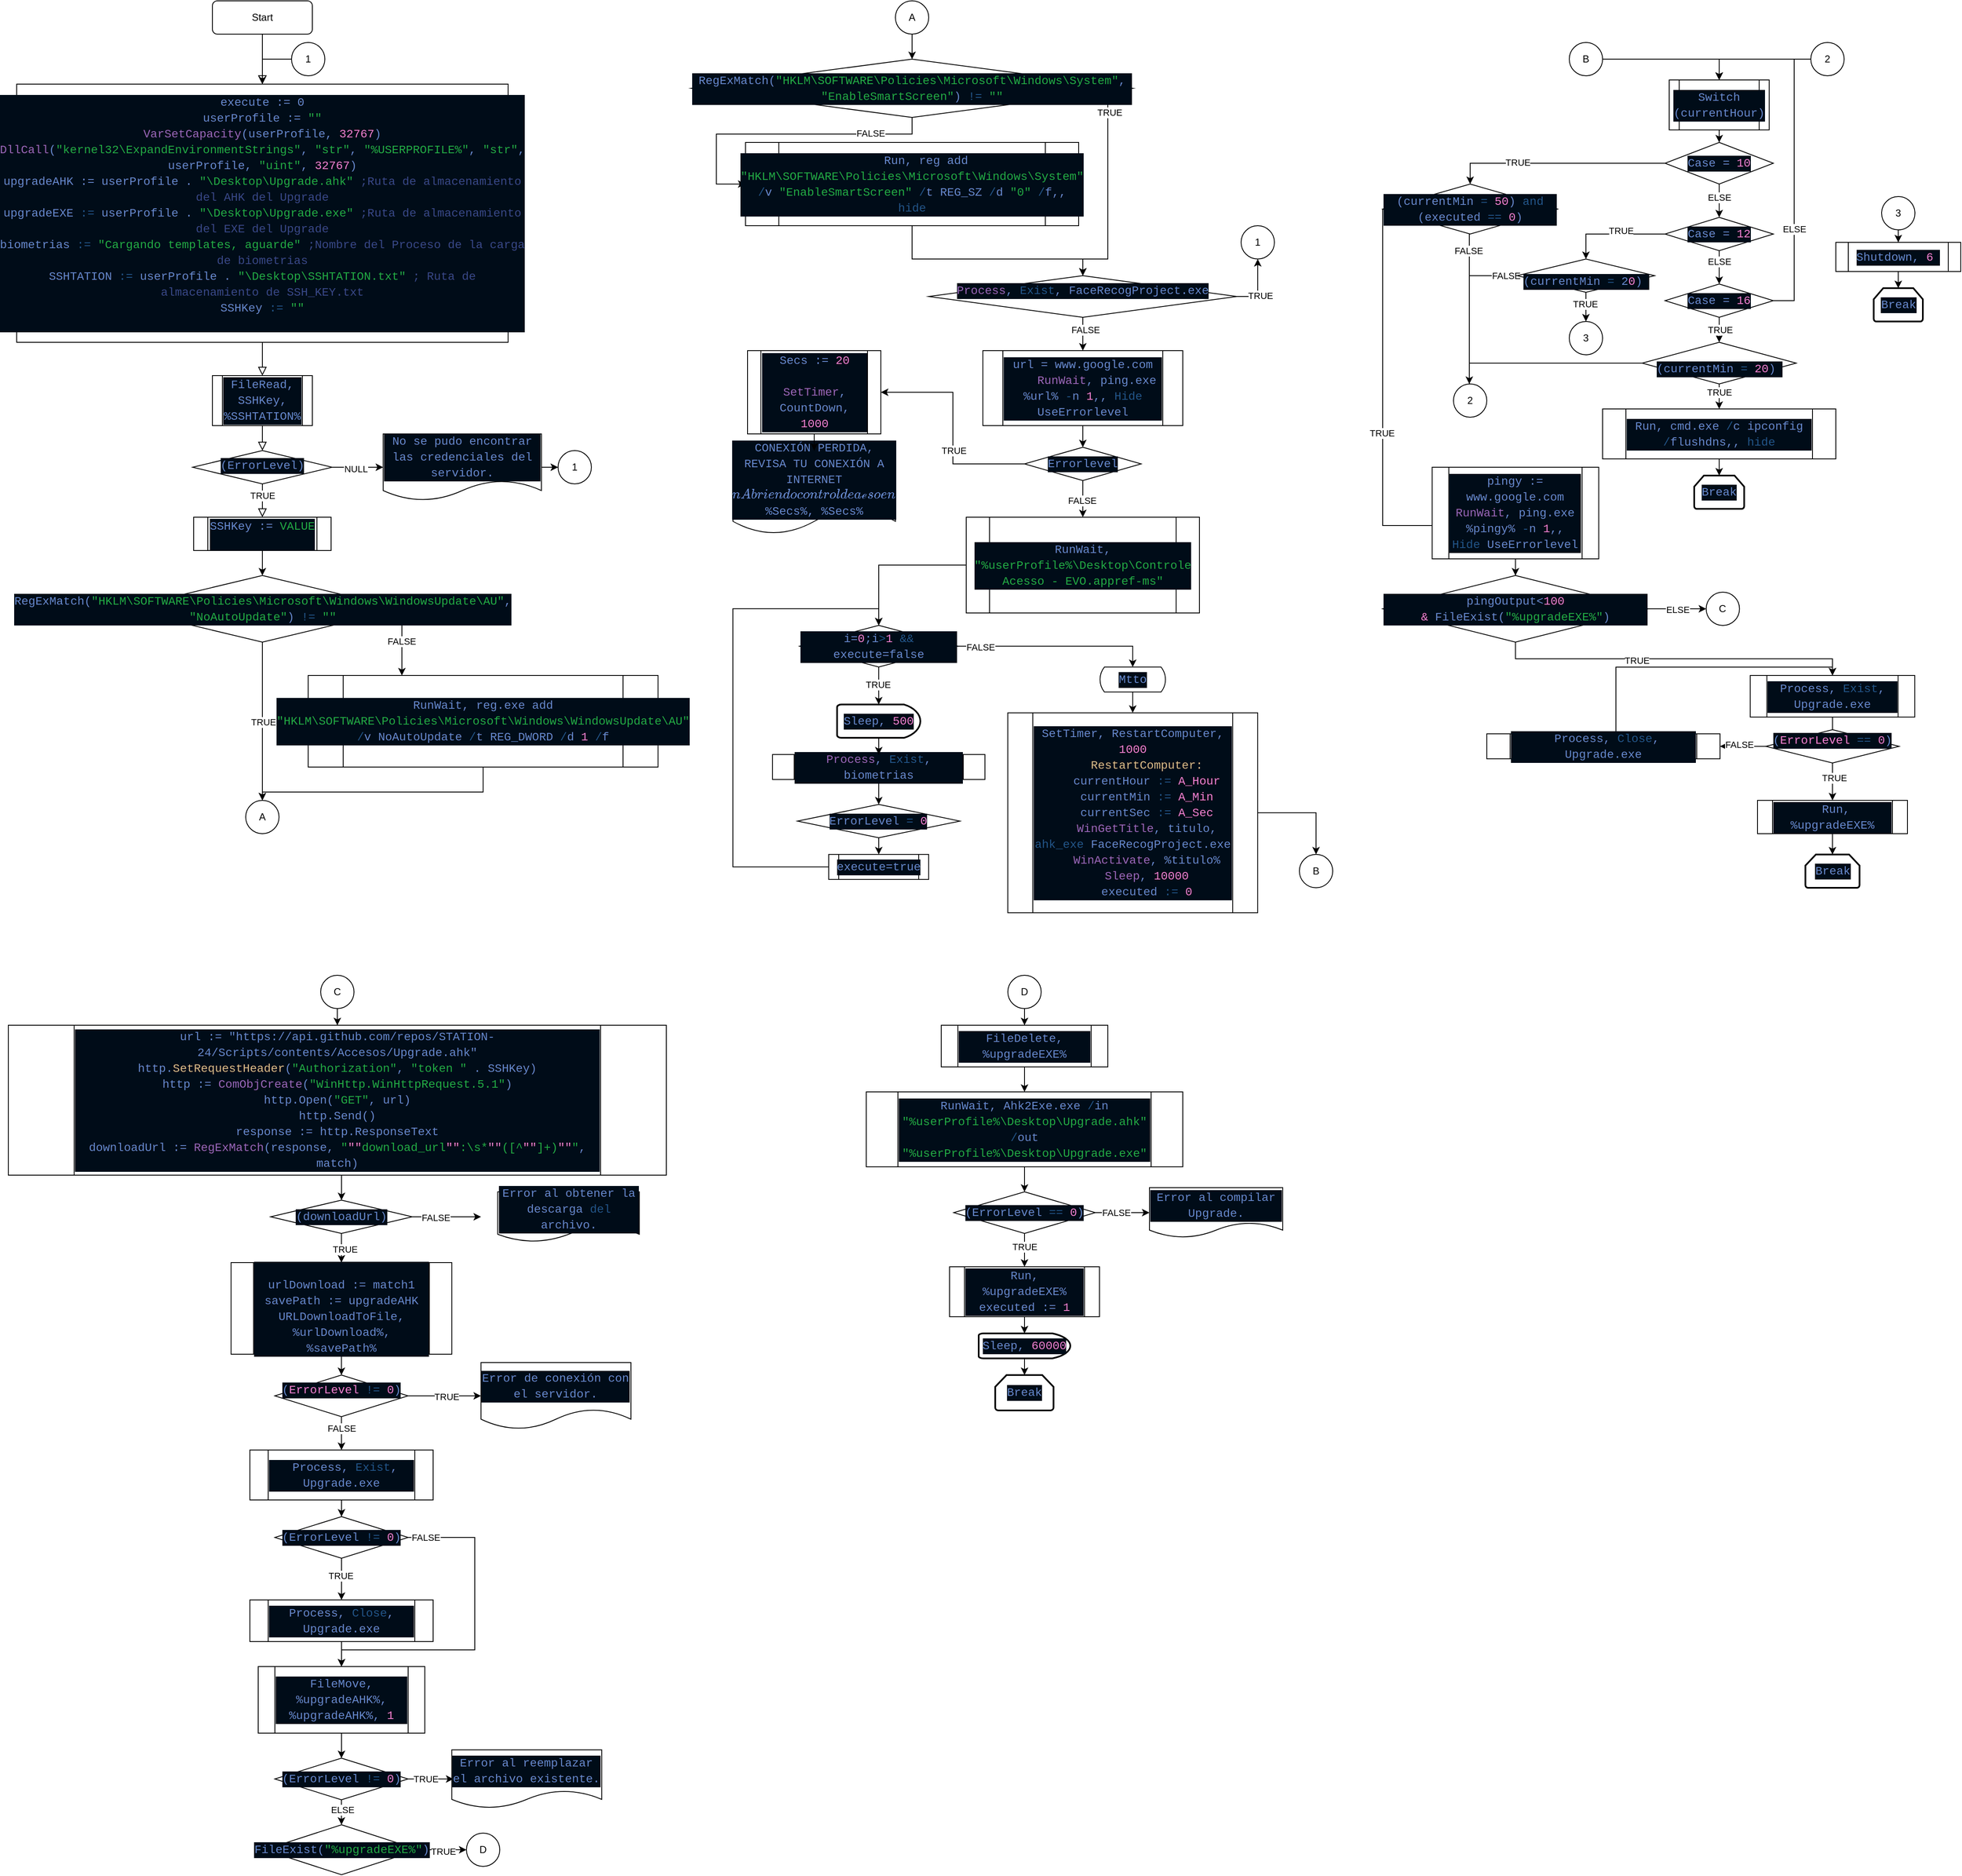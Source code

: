 <mxfile version="21.6.2" type="github" pages="2">
  <diagram id="C5RBs43oDa-KdzZeNtuy" name="AccesScript">
    <mxGraphModel dx="3617" dy="3728" grid="1" gridSize="10" guides="1" tooltips="1" connect="1" arrows="1" fold="1" page="1" pageScale="1" pageWidth="827" pageHeight="1169" math="0" shadow="0">
      <root>
        <mxCell id="WIyWlLk6GJQsqaUBKTNV-0" />
        <mxCell id="WIyWlLk6GJQsqaUBKTNV-1" parent="WIyWlLk6GJQsqaUBKTNV-0" />
        <mxCell id="WIyWlLk6GJQsqaUBKTNV-2" value="" style="rounded=0;html=1;jettySize=auto;orthogonalLoop=1;fontSize=11;endArrow=block;endFill=0;endSize=8;strokeWidth=1;shadow=0;labelBackgroundColor=none;edgeStyle=orthogonalEdgeStyle;" parent="WIyWlLk6GJQsqaUBKTNV-1" source="QFQCDhFSbJLXNt4-xXNP-0" target="WIyWlLk6GJQsqaUBKTNV-6" edge="1">
          <mxGeometry relative="1" as="geometry" />
        </mxCell>
        <mxCell id="WIyWlLk6GJQsqaUBKTNV-3" value="Start" style="rounded=1;whiteSpace=wrap;html=1;fontSize=12;glass=0;strokeWidth=1;shadow=0;" parent="WIyWlLk6GJQsqaUBKTNV-1" vertex="1">
          <mxGeometry x="-565" y="-2310" width="120" height="40" as="geometry" />
        </mxCell>
        <mxCell id="gtVxMS7scIeHO5TLat6V-2" style="edgeStyle=orthogonalEdgeStyle;rounded=0;orthogonalLoop=1;jettySize=auto;html=1;entryX=0;entryY=0.5;entryDx=0;entryDy=0;" parent="WIyWlLk6GJQsqaUBKTNV-1" source="WIyWlLk6GJQsqaUBKTNV-6" target="gtVxMS7scIeHO5TLat6V-226" edge="1">
          <mxGeometry relative="1" as="geometry">
            <mxPoint x="-330" y="-1760" as="targetPoint" />
          </mxGeometry>
        </mxCell>
        <mxCell id="gtVxMS7scIeHO5TLat6V-7" value="NULL" style="edgeLabel;html=1;align=center;verticalAlign=middle;resizable=0;points=[];" parent="gtVxMS7scIeHO5TLat6V-2" vertex="1" connectable="0">
          <mxGeometry x="-0.088" y="-2" relative="1" as="geometry">
            <mxPoint as="offset" />
          </mxGeometry>
        </mxCell>
        <mxCell id="WIyWlLk6GJQsqaUBKTNV-6" value="&lt;div style=&quot;color: rgb(102, 136, 204); background-color: rgb(0, 12, 24); font-family: Consolas, &amp;quot;Courier New&amp;quot;, monospace; font-size: 14px; line-height: 19px;&quot;&gt;(ErrorLevel)&lt;/div&gt;" style="rhombus;whiteSpace=wrap;html=1;shadow=0;fontFamily=Helvetica;fontSize=12;align=center;strokeWidth=1;spacing=6;spacingTop=-4;" parent="WIyWlLk6GJQsqaUBKTNV-1" vertex="1">
          <mxGeometry x="-588.75" y="-1770" width="167.5" height="40" as="geometry" />
        </mxCell>
        <mxCell id="gtVxMS7scIeHO5TLat6V-9" style="edgeStyle=orthogonalEdgeStyle;rounded=0;orthogonalLoop=1;jettySize=auto;html=1;" parent="WIyWlLk6GJQsqaUBKTNV-1" source="gtVxMS7scIeHO5TLat6V-226" target="gtVxMS7scIeHO5TLat6V-8" edge="1">
          <mxGeometry relative="1" as="geometry">
            <mxPoint x="-90" y="-1760" as="sourcePoint" />
          </mxGeometry>
        </mxCell>
        <mxCell id="gtVxMS7scIeHO5TLat6V-13" style="edgeStyle=orthogonalEdgeStyle;rounded=0;orthogonalLoop=1;jettySize=auto;html=1;" parent="WIyWlLk6GJQsqaUBKTNV-1" target="gtVxMS7scIeHO5TLat6V-12" edge="1" source="gtVxMS7scIeHO5TLat6V-43">
          <mxGeometry relative="1" as="geometry">
            <mxPoint x="325.048" y="-880" as="sourcePoint" />
          </mxGeometry>
        </mxCell>
        <mxCell id="gtVxMS7scIeHO5TLat6V-1" value="" style="rounded=0;html=1;jettySize=auto;orthogonalLoop=1;fontSize=11;endArrow=block;endFill=0;endSize=8;strokeWidth=1;shadow=0;labelBackgroundColor=none;edgeStyle=orthogonalEdgeStyle;" parent="WIyWlLk6GJQsqaUBKTNV-1" source="WIyWlLk6GJQsqaUBKTNV-3" target="gtVxMS7scIeHO5TLat6V-0" edge="1">
          <mxGeometry relative="1" as="geometry">
            <mxPoint x="-610" y="-760" as="sourcePoint" />
            <mxPoint x="-610" y="-530" as="targetPoint" />
          </mxGeometry>
        </mxCell>
        <mxCell id="gtVxMS7scIeHO5TLat6V-0" value="&lt;div style=&quot;color: rgb(102, 136, 204); background-color: rgb(0, 12, 24); font-family: Consolas, &amp;quot;Courier New&amp;quot;, monospace; font-size: 14px; line-height: 19px;&quot;&gt;&lt;div style=&quot;line-height: 19px;&quot;&gt;&lt;div&gt;&lt;div style=&quot;line-height: 19px;&quot;&gt;execute := 0&lt;br style=&quot;border-color: var(--border-color);&quot;&gt;&lt;div style=&quot;border-color: var(--border-color); line-height: 19px;&quot;&gt;&lt;div style=&quot;border-color: var(--border-color);&quot;&gt;userProfile&amp;nbsp;:=&amp;nbsp;&lt;span style=&quot;border-color: var(--border-color); color: rgb(34, 170, 68);&quot;&gt;&quot;&quot;&lt;/span&gt;&lt;/div&gt;&lt;div style=&quot;border-color: var(--border-color);&quot;&gt;&lt;span style=&quot;border-color: var(--border-color); color: rgb(153, 102, 184);&quot;&gt;VarSetCapacity&lt;/span&gt;(userProfile,&amp;nbsp;&lt;span style=&quot;border-color: var(--border-color); color: rgb(242, 128, 208);&quot;&gt;32767&lt;/span&gt;)&lt;/div&gt;&lt;div style=&quot;border-color: var(--border-color);&quot;&gt;&lt;span style=&quot;border-color: var(--border-color); color: rgb(153, 102, 184);&quot;&gt;DllCall&lt;/span&gt;(&lt;span style=&quot;border-color: var(--border-color); color: rgb(34, 170, 68);&quot;&gt;&quot;kernel32\ExpandEnvironmentStrings&quot;&lt;/span&gt;,&amp;nbsp;&lt;span style=&quot;border-color: var(--border-color); color: rgb(34, 170, 68);&quot;&gt;&quot;str&quot;&lt;/span&gt;,&amp;nbsp;&lt;span style=&quot;border-color: var(--border-color); color: rgb(34, 170, 68);&quot;&gt;&quot;%USERPROFILE%&quot;&lt;/span&gt;,&amp;nbsp;&lt;span style=&quot;border-color: var(--border-color); color: rgb(34, 170, 68);&quot;&gt;&quot;str&quot;&lt;/span&gt;, userProfile,&amp;nbsp;&lt;span style=&quot;border-color: var(--border-color); color: rgb(34, 170, 68);&quot;&gt;&quot;uint&quot;&lt;/span&gt;,&amp;nbsp;&lt;span style=&quot;border-color: var(--border-color); color: rgb(242, 128, 208);&quot;&gt;32767&lt;/span&gt;)&lt;br style=&quot;border-color: var(--border-color);&quot;&gt;&lt;div style=&quot;border-color: var(--border-color); line-height: 19px;&quot;&gt;&lt;div style=&quot;border-color: var(--border-color);&quot;&gt;upgradeAHK := userProfile .&amp;nbsp;&lt;span style=&quot;border-color: var(--border-color); color: rgb(34, 170, 68);&quot;&gt;&quot;\Desktop\Upgrade.ahk&quot;&lt;/span&gt;&amp;nbsp;&lt;span style=&quot;border-color: var(--border-color); color: rgb(56, 72, 135);&quot;&gt;;Ruta de almacenamiento del AHK del Upgrade&lt;/span&gt;&lt;/div&gt;&lt;div style=&quot;border-color: var(--border-color);&quot;&gt;upgradeEXE&amp;nbsp;&lt;span style=&quot;border-color: var(--border-color); color: rgb(34, 85, 136);&quot;&gt;:=&lt;/span&gt;&amp;nbsp;userProfile .&amp;nbsp;&lt;span style=&quot;border-color: var(--border-color); color: rgb(34, 170, 68);&quot;&gt;&quot;\Desktop\Upgrade.exe&quot;&lt;/span&gt;&amp;nbsp;&lt;span style=&quot;border-color: var(--border-color); color: rgb(56, 72, 135);&quot;&gt;;Ruta de almacenamiento del EXE del Upgrade&lt;/span&gt;&lt;/div&gt;&lt;div style=&quot;border-color: var(--border-color);&quot;&gt;biometrias&amp;nbsp;&lt;span style=&quot;border-color: var(--border-color); color: rgb(34, 85, 136);&quot;&gt;:=&lt;/span&gt;&amp;nbsp;&lt;span style=&quot;border-color: var(--border-color); color: rgb(34, 170, 68);&quot;&gt;&quot;Cargando templates, aguarde&quot;&lt;/span&gt;&amp;nbsp;&lt;span style=&quot;border-color: var(--border-color); color: rgb(56, 72, 135);&quot;&gt;;Nombre del Proceso de la carga de biometrias&lt;/span&gt;&lt;/div&gt;&lt;div style=&quot;border-color: var(--border-color);&quot;&gt;SSHTATION&amp;nbsp;&lt;span style=&quot;border-color: var(--border-color); color: rgb(34, 85, 136);&quot;&gt;:=&lt;/span&gt;&amp;nbsp;userProfile .&amp;nbsp;&lt;span style=&quot;border-color: var(--border-color); color: rgb(34, 170, 68);&quot;&gt;&quot;\Desktop\SSHTATION.txt&quot;&lt;/span&gt;&amp;nbsp;&lt;span style=&quot;border-color: var(--border-color); color: rgb(56, 72, 135);&quot;&gt;; Ruta de almacenamiento de SSH_KEY.txt&lt;/span&gt;&lt;/div&gt;&lt;div style=&quot;border-color: var(--border-color);&quot;&gt;SSHKey&amp;nbsp;&lt;span style=&quot;border-color: var(--border-color); color: rgb(34, 85, 136);&quot;&gt;:=&lt;/span&gt;&amp;nbsp;&lt;span style=&quot;border-color: var(--border-color); color: rgb(34, 170, 68);&quot;&gt;&quot;&quot;&lt;/span&gt;&lt;/div&gt;&lt;div&gt;&lt;span style=&quot;border-color: var(--border-color); color: rgb(34, 170, 68);&quot;&gt;&lt;br&gt;&lt;/span&gt;&lt;/div&gt;&lt;/div&gt;&lt;/div&gt;&lt;/div&gt;&lt;/div&gt;&lt;/div&gt;&lt;/div&gt;&lt;/div&gt;" style="rounded=0;whiteSpace=wrap;html=1;" parent="WIyWlLk6GJQsqaUBKTNV-1" vertex="1">
          <mxGeometry x="-800" y="-2210" width="590" height="310" as="geometry" />
        </mxCell>
        <mxCell id="gtVxMS7scIeHO5TLat6V-8" value="1" style="ellipse;whiteSpace=wrap;html=1;aspect=fixed;" parent="WIyWlLk6GJQsqaUBKTNV-1" vertex="1">
          <mxGeometry x="-150" y="-1770" width="40" height="40" as="geometry" />
        </mxCell>
        <mxCell id="gtVxMS7scIeHO5TLat6V-11" style="edgeStyle=orthogonalEdgeStyle;rounded=0;orthogonalLoop=1;jettySize=auto;html=1;" parent="WIyWlLk6GJQsqaUBKTNV-1" source="gtVxMS7scIeHO5TLat6V-10" target="gtVxMS7scIeHO5TLat6V-0" edge="1">
          <mxGeometry relative="1" as="geometry">
            <mxPoint x="-510" y="-2310" as="targetPoint" />
            <Array as="points">
              <mxPoint x="-505" y="-2240" />
            </Array>
          </mxGeometry>
        </mxCell>
        <mxCell id="gtVxMS7scIeHO5TLat6V-10" value="1" style="ellipse;whiteSpace=wrap;html=1;aspect=fixed;" parent="WIyWlLk6GJQsqaUBKTNV-1" vertex="1">
          <mxGeometry x="-470" y="-2260" width="40" height="40" as="geometry" />
        </mxCell>
        <mxCell id="gtVxMS7scIeHO5TLat6V-16" style="edgeStyle=orthogonalEdgeStyle;rounded=0;orthogonalLoop=1;jettySize=auto;html=1;exitX=1;exitY=0.5;exitDx=0;exitDy=0;" parent="WIyWlLk6GJQsqaUBKTNV-1" target="gtVxMS7scIeHO5TLat6V-45" edge="1" source="gtVxMS7scIeHO5TLat6V-12">
          <mxGeometry relative="1" as="geometry">
            <mxPoint x="492.52" y="-800" as="sourcePoint" />
            <mxPoint x="972.04" y="-854.34" as="targetPoint" />
            <Array as="points">
              <mxPoint x="-337" y="-1470" />
              <mxPoint x="-235" y="-1470" />
            </Array>
          </mxGeometry>
        </mxCell>
        <mxCell id="QFQCDhFSbJLXNt4-xXNP-8" value="FALSE" style="edgeLabel;html=1;align=center;verticalAlign=middle;resizable=0;points=[];" vertex="1" connectable="0" parent="gtVxMS7scIeHO5TLat6V-16">
          <mxGeometry x="-0.029" y="-1" relative="1" as="geometry">
            <mxPoint as="offset" />
          </mxGeometry>
        </mxCell>
        <mxCell id="QFQCDhFSbJLXNt4-xXNP-5" style="edgeStyle=orthogonalEdgeStyle;rounded=0;orthogonalLoop=1;jettySize=auto;html=1;" edge="1" parent="WIyWlLk6GJQsqaUBKTNV-1" source="gtVxMS7scIeHO5TLat6V-12" target="QFQCDhFSbJLXNt4-xXNP-4">
          <mxGeometry relative="1" as="geometry" />
        </mxCell>
        <mxCell id="QFQCDhFSbJLXNt4-xXNP-7" value="TRUE" style="edgeLabel;html=1;align=center;verticalAlign=middle;resizable=0;points=[];" vertex="1" connectable="0" parent="QFQCDhFSbJLXNt4-xXNP-5">
          <mxGeometry x="0.006" y="1" relative="1" as="geometry">
            <mxPoint as="offset" />
          </mxGeometry>
        </mxCell>
        <mxCell id="gtVxMS7scIeHO5TLat6V-12" value="&lt;div style=&quot;color: rgb(102, 136, 204); background-color: rgb(0, 12, 24); font-family: Consolas, &amp;quot;Courier New&amp;quot;, monospace; font-size: 14px; line-height: 19px;&quot;&gt;RegExMatch(&lt;span style=&quot;color: #22aa44;&quot;&gt;&quot;HKLM\SOFTWARE\Policies\Microsoft\Windows\WindowsUpdate\AU&quot;&lt;/span&gt;, &lt;span style=&quot;color: #22aa44;&quot;&gt;&quot;NoAutoUpdate&quot;&lt;/span&gt;) &lt;span style=&quot;color: #225588;&quot;&gt;!=&lt;/span&gt; &lt;span style=&quot;color: #22aa44;&quot;&gt;&quot;&quot;&lt;/span&gt;&lt;/div&gt;" style="rhombus;whiteSpace=wrap;html=1;" parent="WIyWlLk6GJQsqaUBKTNV-1" vertex="1">
          <mxGeometry x="-672.5" y="-1620" width="335" height="80" as="geometry" />
        </mxCell>
        <mxCell id="gtVxMS7scIeHO5TLat6V-28" value="" style="edgeStyle=orthogonalEdgeStyle;rounded=0;orthogonalLoop=1;jettySize=auto;html=1;entryX=0;entryY=0.5;entryDx=0;entryDy=0;" parent="WIyWlLk6GJQsqaUBKTNV-1" source="gtVxMS7scIeHO5TLat6V-23" target="gtVxMS7scIeHO5TLat6V-46" edge="1">
          <mxGeometry relative="1" as="geometry">
            <mxPoint x="1310" y="-607" as="targetPoint" />
            <Array as="points">
              <mxPoint x="275" y="-2150" />
              <mxPoint x="40" y="-2150" />
              <mxPoint x="40" y="-2090" />
            </Array>
          </mxGeometry>
        </mxCell>
        <mxCell id="gtVxMS7scIeHO5TLat6V-29" value="FALSE" style="edgeLabel;html=1;align=center;verticalAlign=middle;resizable=0;points=[];" parent="gtVxMS7scIeHO5TLat6V-28" vertex="1" connectable="0">
          <mxGeometry x="-0.6" y="-1" relative="1" as="geometry">
            <mxPoint as="offset" />
          </mxGeometry>
        </mxCell>
        <mxCell id="gtVxMS7scIeHO5TLat6V-31" style="edgeStyle=orthogonalEdgeStyle;rounded=0;orthogonalLoop=1;jettySize=auto;html=1;entryX=0.5;entryY=0;entryDx=0;entryDy=0;entryPerimeter=0;" parent="WIyWlLk6GJQsqaUBKTNV-1" source="gtVxMS7scIeHO5TLat6V-23" edge="1" target="gtVxMS7scIeHO5TLat6V-33">
          <mxGeometry relative="1" as="geometry">
            <mxPoint x="970" y="-460" as="targetPoint" />
            <Array as="points">
              <mxPoint x="510" y="-2000" />
              <mxPoint x="480" y="-2000" />
            </Array>
          </mxGeometry>
        </mxCell>
        <mxCell id="QFQCDhFSbJLXNt4-xXNP-11" value="TRUE" style="edgeLabel;html=1;align=center;verticalAlign=middle;resizable=0;points=[];" vertex="1" connectable="0" parent="gtVxMS7scIeHO5TLat6V-31">
          <mxGeometry x="-0.804" y="2" relative="1" as="geometry">
            <mxPoint as="offset" />
          </mxGeometry>
        </mxCell>
        <mxCell id="gtVxMS7scIeHO5TLat6V-23" value="&lt;div style=&quot;color: rgb(102, 136, 204); background-color: rgb(0, 12, 24); font-family: Consolas, &amp;quot;Courier New&amp;quot;, monospace; font-size: 14px; line-height: 19px;&quot;&gt;RegExMatch(&lt;span style=&quot;color: #22aa44;&quot;&gt;&quot;HKLM\SOFTWARE\Policies\Microsoft\Windows\System&quot;&lt;/span&gt;, &lt;span style=&quot;color: #22aa44;&quot;&gt;&quot;EnableSmartScreen&quot;&lt;/span&gt;) &lt;span style=&quot;color: #225588;&quot;&gt;!=&lt;/span&gt; &lt;span style=&quot;color: #22aa44;&quot;&gt;&quot;&quot;&lt;/span&gt;&lt;/div&gt;" style="rhombus;whiteSpace=wrap;html=1;" parent="WIyWlLk6GJQsqaUBKTNV-1" vertex="1">
          <mxGeometry x="10" y="-2240" width="530" height="70" as="geometry" />
        </mxCell>
        <mxCell id="gtVxMS7scIeHO5TLat6V-34" style="edgeStyle=orthogonalEdgeStyle;rounded=0;orthogonalLoop=1;jettySize=auto;html=1;entryX=0.5;entryY=0;entryDx=0;entryDy=0;exitX=0.5;exitY=1;exitDx=0;exitDy=0;" parent="WIyWlLk6GJQsqaUBKTNV-1" source="gtVxMS7scIeHO5TLat6V-46" target="gtVxMS7scIeHO5TLat6V-33" edge="1">
          <mxGeometry relative="1" as="geometry">
            <mxPoint x="1310" y="-360" as="targetPoint" />
            <mxPoint x="1500" y="-569.5" as="sourcePoint" />
            <Array as="points">
              <mxPoint x="275" y="-2000" />
              <mxPoint x="480" y="-2000" />
            </Array>
          </mxGeometry>
        </mxCell>
        <mxCell id="gtVxMS7scIeHO5TLat6V-36" style="edgeStyle=orthogonalEdgeStyle;rounded=0;orthogonalLoop=1;jettySize=auto;html=1;" parent="WIyWlLk6GJQsqaUBKTNV-1" source="gtVxMS7scIeHO5TLat6V-33" target="gtVxMS7scIeHO5TLat6V-47" edge="1">
          <mxGeometry relative="1" as="geometry">
            <mxPoint x="480" y="-1710" as="targetPoint" />
          </mxGeometry>
        </mxCell>
        <mxCell id="gtVxMS7scIeHO5TLat6V-37" value="FALSE" style="edgeLabel;html=1;align=center;verticalAlign=middle;resizable=0;points=[];" parent="gtVxMS7scIeHO5TLat6V-36" vertex="1" connectable="0">
          <mxGeometry x="-0.252" y="3" relative="1" as="geometry">
            <mxPoint as="offset" />
          </mxGeometry>
        </mxCell>
        <mxCell id="gtVxMS7scIeHO5TLat6V-39" style="edgeStyle=orthogonalEdgeStyle;rounded=0;orthogonalLoop=1;jettySize=auto;html=1;" parent="WIyWlLk6GJQsqaUBKTNV-1" source="gtVxMS7scIeHO5TLat6V-33" target="gtVxMS7scIeHO5TLat6V-38" edge="1">
          <mxGeometry relative="1" as="geometry" />
        </mxCell>
        <mxCell id="gtVxMS7scIeHO5TLat6V-40" value="TRUE" style="edgeLabel;html=1;align=center;verticalAlign=middle;resizable=0;points=[];" parent="gtVxMS7scIeHO5TLat6V-39" vertex="1" connectable="0">
          <mxGeometry x="-0.24" y="-3" relative="1" as="geometry">
            <mxPoint as="offset" />
          </mxGeometry>
        </mxCell>
        <mxCell id="gtVxMS7scIeHO5TLat6V-33" value="&#xa;&lt;div style=&quot;color: rgb(102, 136, 204); background-color: rgb(0, 12, 24); font-family: Consolas, &amp;quot;Courier New&amp;quot;, monospace; font-weight: normal; font-size: 14px; line-height: 19px;&quot;&gt;&lt;div&gt;&lt;span style=&quot;color: #9966b8;&quot;&gt;Process&lt;/span&gt;&lt;span style=&quot;color: #6688cc;&quot;&gt;, &lt;/span&gt;&lt;span style=&quot;color: #225588;&quot;&gt;Exist&lt;/span&gt;&lt;span style=&quot;color: #6688cc;&quot;&gt;, FaceRecogProject.exe&lt;/span&gt;&lt;/div&gt;&lt;/div&gt;&#xa;&#xa;" style="rhombus;whiteSpace=wrap;html=1;" parent="WIyWlLk6GJQsqaUBKTNV-1" vertex="1">
          <mxGeometry x="295" y="-1980" width="370" height="50" as="geometry" />
        </mxCell>
        <mxCell id="gtVxMS7scIeHO5TLat6V-38" value="1" style="ellipse;whiteSpace=wrap;html=1;aspect=fixed;" parent="WIyWlLk6GJQsqaUBKTNV-1" vertex="1">
          <mxGeometry x="670" y="-2040" width="40" height="40" as="geometry" />
        </mxCell>
        <mxCell id="gtVxMS7scIeHO5TLat6V-44" value="" style="rounded=0;html=1;jettySize=auto;orthogonalLoop=1;fontSize=11;endArrow=block;endFill=0;endSize=8;strokeWidth=1;shadow=0;labelBackgroundColor=none;edgeStyle=orthogonalEdgeStyle;entryX=0.5;entryY=0;entryDx=0;entryDy=0;" parent="WIyWlLk6GJQsqaUBKTNV-1" source="WIyWlLk6GJQsqaUBKTNV-6" target="gtVxMS7scIeHO5TLat6V-43" edge="1">
          <mxGeometry y="25" relative="1" as="geometry">
            <mxPoint as="offset" />
            <mxPoint x="-505" y="-1700" as="sourcePoint" />
            <mxPoint x="-505" y="-1620" as="targetPoint" />
          </mxGeometry>
        </mxCell>
        <mxCell id="QFQCDhFSbJLXNt4-xXNP-2" value="TRUE" style="edgeLabel;html=1;align=center;verticalAlign=middle;resizable=0;points=[];" vertex="1" connectable="0" parent="gtVxMS7scIeHO5TLat6V-44">
          <mxGeometry x="-0.3" relative="1" as="geometry">
            <mxPoint as="offset" />
          </mxGeometry>
        </mxCell>
        <mxCell id="gtVxMS7scIeHO5TLat6V-43" value="&lt;div style=&quot;color: rgb(102, 136, 204); background-color: rgb(0, 12, 24); font-family: Consolas, &amp;quot;Courier New&amp;quot;, monospace; font-size: 14px; line-height: 19px;&quot;&gt;&lt;div&gt;SSHKey := &lt;span style=&quot;color: #22aa44;&quot;&gt;VALUE&lt;/span&gt;&lt;/div&gt;&lt;br&gt;&lt;/div&gt;" style="shape=process;whiteSpace=wrap;html=1;backgroundOutline=1;" parent="WIyWlLk6GJQsqaUBKTNV-1" vertex="1">
          <mxGeometry x="-587.5" y="-1690" width="165" height="40" as="geometry" />
        </mxCell>
        <mxCell id="QFQCDhFSbJLXNt4-xXNP-9" style="edgeStyle=orthogonalEdgeStyle;rounded=0;orthogonalLoop=1;jettySize=auto;html=1;entryX=0.5;entryY=0;entryDx=0;entryDy=0;" edge="1" parent="WIyWlLk6GJQsqaUBKTNV-1" source="gtVxMS7scIeHO5TLat6V-45" target="QFQCDhFSbJLXNt4-xXNP-4">
          <mxGeometry relative="1" as="geometry">
            <Array as="points">
              <mxPoint x="-240" y="-1360" />
              <mxPoint x="-505" y="-1360" />
            </Array>
          </mxGeometry>
        </mxCell>
        <mxCell id="gtVxMS7scIeHO5TLat6V-45" value="&lt;div style=&quot;color: rgb(102, 136, 204); background-color: rgb(0, 12, 24); font-family: Consolas, &amp;quot;Courier New&amp;quot;, monospace; font-size: 14px; line-height: 19px;&quot;&gt;RunWait, reg.exe add &lt;span style=&quot;color: #22aa44;&quot;&gt;&quot;HKLM\SOFTWARE\Policies\Microsoft\Windows\WindowsUpdate\AU&quot;&lt;/span&gt; &lt;span style=&quot;color: #225588;&quot;&gt;/&lt;/span&gt;v NoAutoUpdate &lt;span style=&quot;color: #225588;&quot;&gt;/&lt;/span&gt;t REG_DWORD &lt;span style=&quot;color: #225588;&quot;&gt;/&lt;/span&gt;d &lt;span style=&quot;color: #f280d0;&quot;&gt;1&lt;/span&gt; &lt;span style=&quot;color: #225588;&quot;&gt;/&lt;/span&gt;f &lt;/div&gt;" style="shape=process;whiteSpace=wrap;html=1;backgroundOutline=1;" parent="WIyWlLk6GJQsqaUBKTNV-1" vertex="1">
          <mxGeometry x="-450" y="-1500" width="420" height="110" as="geometry" />
        </mxCell>
        <mxCell id="gtVxMS7scIeHO5TLat6V-46" value="&lt;div style=&quot;color: rgb(102, 136, 204); background-color: rgb(0, 12, 24); font-family: Consolas, &amp;quot;Courier New&amp;quot;, monospace; font-size: 14px; line-height: 19px;&quot;&gt;&lt;div&gt;&amp;nbsp; &amp;nbsp; Run, reg add &lt;span style=&quot;color: #22aa44;&quot;&gt;&quot;HKLM\SOFTWARE\Policies\Microsoft\Windows\System&quot;&lt;/span&gt; &lt;span style=&quot;color: #225588;&quot;&gt;/&lt;/span&gt;v &lt;span style=&quot;color: #22aa44;&quot;&gt;&quot;EnableSmartScreen&quot;&lt;/span&gt; &lt;span style=&quot;color: #225588;&quot;&gt;/&lt;/span&gt;t REG_SZ &lt;span style=&quot;color: #225588;&quot;&gt;/&lt;/span&gt;d &lt;span style=&quot;color: #22aa44;&quot;&gt;&quot;0&quot;&lt;/span&gt; &lt;span style=&quot;color: #225588;&quot;&gt;/&lt;/span&gt;f,, &lt;span style=&quot;color: #225588;&quot;&gt;hide&lt;/span&gt;&lt;/div&gt;&lt;div&gt;&lt;/div&gt;&lt;/div&gt;" style="shape=process;whiteSpace=wrap;html=1;backgroundOutline=1;" parent="WIyWlLk6GJQsqaUBKTNV-1" vertex="1">
          <mxGeometry x="75" y="-2140" width="400" height="100" as="geometry" />
        </mxCell>
        <mxCell id="gtVxMS7scIeHO5TLat6V-49" style="edgeStyle=orthogonalEdgeStyle;rounded=0;orthogonalLoop=1;jettySize=auto;html=1;" parent="WIyWlLk6GJQsqaUBKTNV-1" source="gtVxMS7scIeHO5TLat6V-47" target="gtVxMS7scIeHO5TLat6V-48" edge="1">
          <mxGeometry relative="1" as="geometry" />
        </mxCell>
        <mxCell id="gtVxMS7scIeHO5TLat6V-47" value="&lt;div style=&quot;color: rgb(102, 136, 204); background-color: rgb(0, 12, 24); font-family: Consolas, &amp;quot;Courier New&amp;quot;, monospace; font-size: 14px; line-height: 19px;&quot;&gt;&lt;div&gt;url = www.google.com&lt;/div&gt;&lt;div&gt;&amp;nbsp; &amp;nbsp; &lt;span style=&quot;color: #9966b8;&quot;&gt;RunWait&lt;/span&gt;, ping.exe %url% &lt;span style=&quot;color: #225588;&quot;&gt;-&lt;/span&gt;n &lt;span style=&quot;color: #f280d0;&quot;&gt;1&lt;/span&gt;,, &lt;span style=&quot;color: #225588;&quot;&gt;Hide&lt;/span&gt; UseErrorlevel&lt;/div&gt;&lt;/div&gt;" style="shape=process;whiteSpace=wrap;html=1;backgroundOutline=1;" parent="WIyWlLk6GJQsqaUBKTNV-1" vertex="1">
          <mxGeometry x="360" y="-1890" width="240" height="90" as="geometry" />
        </mxCell>
        <mxCell id="gtVxMS7scIeHO5TLat6V-55" style="edgeStyle=orthogonalEdgeStyle;rounded=0;orthogonalLoop=1;jettySize=auto;html=1;" parent="WIyWlLk6GJQsqaUBKTNV-1" source="gtVxMS7scIeHO5TLat6V-48" target="gtVxMS7scIeHO5TLat6V-54" edge="1">
          <mxGeometry relative="1" as="geometry" />
        </mxCell>
        <mxCell id="gtVxMS7scIeHO5TLat6V-56" value="FALSE" style="edgeLabel;html=1;align=center;verticalAlign=middle;resizable=0;points=[];" parent="gtVxMS7scIeHO5TLat6V-55" vertex="1" connectable="0">
          <mxGeometry x="0.057" y="-1" relative="1" as="geometry">
            <mxPoint as="offset" />
          </mxGeometry>
        </mxCell>
        <mxCell id="QFQCDhFSbJLXNt4-xXNP-12" style="edgeStyle=orthogonalEdgeStyle;rounded=0;orthogonalLoop=1;jettySize=auto;html=1;entryX=1;entryY=0.5;entryDx=0;entryDy=0;" edge="1" parent="WIyWlLk6GJQsqaUBKTNV-1" source="gtVxMS7scIeHO5TLat6V-48" target="gtVxMS7scIeHO5TLat6V-51">
          <mxGeometry relative="1" as="geometry">
            <mxPoint x="220" y="-1980" as="targetPoint" />
            <Array as="points">
              <mxPoint x="324" y="-1754" />
              <mxPoint x="324" y="-1840" />
            </Array>
          </mxGeometry>
        </mxCell>
        <mxCell id="QFQCDhFSbJLXNt4-xXNP-13" value="TRUE" style="edgeLabel;html=1;align=center;verticalAlign=middle;resizable=0;points=[];" vertex="1" connectable="0" parent="QFQCDhFSbJLXNt4-xXNP-12">
          <mxGeometry x="-0.212" y="-1" relative="1" as="geometry">
            <mxPoint as="offset" />
          </mxGeometry>
        </mxCell>
        <mxCell id="gtVxMS7scIeHO5TLat6V-48" value="&lt;div style=&quot;color: rgb(102, 136, 204); background-color: rgb(0, 12, 24); font-family: Consolas, &amp;quot;Courier New&amp;quot;, monospace; font-size: 14px; line-height: 19px;&quot;&gt;Errorlevel&lt;/div&gt;" style="rhombus;whiteSpace=wrap;html=1;" parent="WIyWlLk6GJQsqaUBKTNV-1" vertex="1">
          <mxGeometry x="410" y="-1774" width="140" height="40" as="geometry" />
        </mxCell>
        <mxCell id="gtVxMS7scIeHO5TLat6V-50" value="&lt;div style=&quot;color: rgb(102, 136, 204); background-color: rgb(0, 12, 24); font-family: Consolas, &amp;quot;Courier New&amp;quot;, monospace; font-size: 14px; line-height: 19px;&quot;&gt;CONEXIÓN PERDIDA, REVISA TU CONEXIÓN A INTERNET `nAbriendo control de acceso en` %Secs%, %Secs%&lt;/div&gt;" style="shape=document;whiteSpace=wrap;html=1;boundedLbl=1;" parent="WIyWlLk6GJQsqaUBKTNV-1" vertex="1">
          <mxGeometry x="60" y="-1770" width="195" height="100" as="geometry" />
        </mxCell>
        <mxCell id="gtVxMS7scIeHO5TLat6V-57" style="edgeStyle=orthogonalEdgeStyle;rounded=0;orthogonalLoop=1;jettySize=auto;html=1;" parent="WIyWlLk6GJQsqaUBKTNV-1" source="gtVxMS7scIeHO5TLat6V-51" target="gtVxMS7scIeHO5TLat6V-50" edge="1">
          <mxGeometry relative="1" as="geometry" />
        </mxCell>
        <mxCell id="gtVxMS7scIeHO5TLat6V-51" value="&lt;div style=&quot;color: rgb(102, 136, 204); background-color: rgb(0, 12, 24); font-family: Consolas, &amp;quot;Courier New&amp;quot;, monospace; font-size: 14px; line-height: 19px;&quot;&gt;&lt;div&gt;Secs := &lt;span style=&quot;color: #f280d0;&quot;&gt;20&lt;/span&gt;&lt;/div&gt;&lt;div&gt;&amp;nbsp; &amp;nbsp; &amp;nbsp; &amp;nbsp; &lt;span style=&quot;color: #9966b8;&quot;&gt;SetTimer&lt;/span&gt;, CountDown, &lt;span style=&quot;color: #f280d0;&quot;&gt;1000&lt;/span&gt;&lt;/div&gt;&lt;/div&gt;" style="shape=process;whiteSpace=wrap;html=1;backgroundOutline=1;" parent="WIyWlLk6GJQsqaUBKTNV-1" vertex="1">
          <mxGeometry x="77.5" y="-1890" width="160" height="100" as="geometry" />
        </mxCell>
        <mxCell id="QFQCDhFSbJLXNt4-xXNP-14" style="edgeStyle=orthogonalEdgeStyle;rounded=0;orthogonalLoop=1;jettySize=auto;html=1;" edge="1" parent="WIyWlLk6GJQsqaUBKTNV-1" source="gtVxMS7scIeHO5TLat6V-54" target="gtVxMS7scIeHO5TLat6V-71">
          <mxGeometry relative="1" as="geometry" />
        </mxCell>
        <mxCell id="gtVxMS7scIeHO5TLat6V-54" value="&lt;div style=&quot;color: rgb(102, 136, 204); background-color: rgb(0, 12, 24); font-family: Consolas, &amp;quot;Courier New&amp;quot;, monospace; font-size: 14px; line-height: 19px;&quot;&gt;RunWait, &lt;span style=&quot;color: #22aa44;&quot;&gt;&quot;%userProfile%\Desktop\Controle Acesso - EVO.appref-ms&quot;&lt;/span&gt;&lt;/div&gt;" style="shape=process;whiteSpace=wrap;html=1;backgroundOutline=1;" parent="WIyWlLk6GJQsqaUBKTNV-1" vertex="1">
          <mxGeometry x="340" y="-1690" width="280" height="115" as="geometry" />
        </mxCell>
        <mxCell id="gtVxMS7scIeHO5TLat6V-77" style="edgeStyle=orthogonalEdgeStyle;rounded=0;orthogonalLoop=1;jettySize=auto;html=1;entryX=0.5;entryY=0;entryDx=0;entryDy=0;" parent="WIyWlLk6GJQsqaUBKTNV-1" source="gtVxMS7scIeHO5TLat6V-66" target="gtVxMS7scIeHO5TLat6V-76" edge="1">
          <mxGeometry relative="1" as="geometry" />
        </mxCell>
        <mxCell id="gtVxMS7scIeHO5TLat6V-66" value="&lt;div style=&quot;color: rgb(102, 136, 204); background-color: rgb(0, 12, 24); font-family: Consolas, &amp;quot;Courier New&amp;quot;, monospace; font-size: 14px; line-height: 19px;&quot;&gt;&lt;div&gt;&lt;span style=&quot;color: rgb(153, 102, 184);&quot;&gt;Process&lt;/span&gt;, &lt;span style=&quot;color: rgb(34, 85, 136);&quot;&gt;Exist&lt;/span&gt;, biometrias&lt;br&gt;&lt;/div&gt;&lt;/div&gt;" style="shape=process;whiteSpace=wrap;html=1;backgroundOutline=1;" parent="WIyWlLk6GJQsqaUBKTNV-1" vertex="1">
          <mxGeometry x="107.46" y="-1405.09" width="255" height="30" as="geometry" />
        </mxCell>
        <mxCell id="gtVxMS7scIeHO5TLat6V-72" style="edgeStyle=orthogonalEdgeStyle;rounded=0;orthogonalLoop=1;jettySize=auto;html=1;" parent="WIyWlLk6GJQsqaUBKTNV-1" source="gtVxMS7scIeHO5TLat6V-73" target="gtVxMS7scIeHO5TLat6V-66" edge="1">
          <mxGeometry relative="1" as="geometry" />
        </mxCell>
        <mxCell id="gtVxMS7scIeHO5TLat6V-82" style="edgeStyle=orthogonalEdgeStyle;rounded=0;orthogonalLoop=1;jettySize=auto;html=1;entryX=0.5;entryY=0;entryDx=0;entryDy=0;entryPerimeter=0;" parent="WIyWlLk6GJQsqaUBKTNV-1" source="gtVxMS7scIeHO5TLat6V-71" target="gtVxMS7scIeHO5TLat6V-84" edge="1">
          <mxGeometry relative="1" as="geometry">
            <mxPoint x="479.96" y="-1505.09" as="targetPoint" />
          </mxGeometry>
        </mxCell>
        <mxCell id="gtVxMS7scIeHO5TLat6V-83" value="FALSE" style="edgeLabel;html=1;align=center;verticalAlign=middle;resizable=0;points=[];" parent="gtVxMS7scIeHO5TLat6V-82" vertex="1" connectable="0">
          <mxGeometry x="-0.775" y="-1" relative="1" as="geometry">
            <mxPoint as="offset" />
          </mxGeometry>
        </mxCell>
        <mxCell id="gtVxMS7scIeHO5TLat6V-71" value="&lt;div style=&quot;color: rgb(102, 136, 204); background-color: rgb(0, 12, 24); font-family: Consolas, &amp;quot;Courier New&amp;quot;, monospace; font-size: 14px; line-height: 19px;&quot;&gt;&lt;div&gt;i=&lt;span style=&quot;color: #f280d0;&quot;&gt;0&lt;/span&gt;;i&lt;span style=&quot;color: #225588;&quot;&gt;&amp;gt;&lt;/span&gt;&lt;span style=&quot;color: #f280d0;&quot;&gt;1&lt;/span&gt; &lt;span style=&quot;color: #225588;&quot;&gt;&amp;amp;&amp;amp;&lt;/span&gt; execute=false&lt;/div&gt;&lt;/div&gt;" style="rhombus;whiteSpace=wrap;html=1;" parent="WIyWlLk6GJQsqaUBKTNV-1" vertex="1">
          <mxGeometry x="139.96" y="-1560.09" width="190" height="50" as="geometry" />
        </mxCell>
        <mxCell id="gtVxMS7scIeHO5TLat6V-74" value="" style="edgeStyle=orthogonalEdgeStyle;rounded=0;orthogonalLoop=1;jettySize=auto;html=1;" parent="WIyWlLk6GJQsqaUBKTNV-1" source="gtVxMS7scIeHO5TLat6V-71" target="gtVxMS7scIeHO5TLat6V-73" edge="1">
          <mxGeometry relative="1" as="geometry">
            <mxPoint x="234.96" y="-1475.09" as="sourcePoint" />
            <mxPoint x="234.96" y="-1345.09" as="targetPoint" />
          </mxGeometry>
        </mxCell>
        <mxCell id="gtVxMS7scIeHO5TLat6V-75" value="TRUE" style="edgeLabel;html=1;align=center;verticalAlign=middle;resizable=0;points=[];" parent="gtVxMS7scIeHO5TLat6V-74" vertex="1" connectable="0">
          <mxGeometry x="-0.061" y="-1" relative="1" as="geometry">
            <mxPoint as="offset" />
          </mxGeometry>
        </mxCell>
        <mxCell id="gtVxMS7scIeHO5TLat6V-73" value="&lt;div style=&quot;border-color: var(--border-color); color: rgb(102, 136, 204); font-family: Consolas, &amp;quot;Courier New&amp;quot;, monospace; font-size: 14px;&quot;&gt;&lt;div style=&quot;background-color: rgb(0, 12, 24); line-height: 19px;&quot;&gt;Sleep, &lt;span style=&quot;color: #f280d0;&quot;&gt;500&lt;/span&gt;&lt;/div&gt;&lt;/div&gt;" style="strokeWidth=2;html=1;shape=mxgraph.flowchart.delay;whiteSpace=wrap;" parent="WIyWlLk6GJQsqaUBKTNV-1" vertex="1">
          <mxGeometry x="184.96" y="-1465.09" width="100" height="40" as="geometry" />
        </mxCell>
        <mxCell id="gtVxMS7scIeHO5TLat6V-79" style="edgeStyle=orthogonalEdgeStyle;rounded=0;orthogonalLoop=1;jettySize=auto;html=1;" parent="WIyWlLk6GJQsqaUBKTNV-1" source="gtVxMS7scIeHO5TLat6V-76" target="gtVxMS7scIeHO5TLat6V-78" edge="1">
          <mxGeometry relative="1" as="geometry" />
        </mxCell>
        <mxCell id="gtVxMS7scIeHO5TLat6V-76" value="&lt;div style=&quot;color: rgb(102, 136, 204); background-color: rgb(0, 12, 24); font-family: Consolas, &amp;quot;Courier New&amp;quot;, monospace; font-size: 14px; line-height: 19px;&quot;&gt;ErrorLevel &lt;span style=&quot;color: #225588;&quot;&gt;=&lt;/span&gt; &lt;span style=&quot;color: #f280d0;&quot;&gt;0&lt;/span&gt;&lt;/div&gt;" style="rhombus;whiteSpace=wrap;html=1;" parent="WIyWlLk6GJQsqaUBKTNV-1" vertex="1">
          <mxGeometry x="137.46" y="-1345.09" width="195" height="40" as="geometry" />
        </mxCell>
        <mxCell id="QFQCDhFSbJLXNt4-xXNP-15" style="edgeStyle=orthogonalEdgeStyle;rounded=0;orthogonalLoop=1;jettySize=auto;html=1;entryX=0.5;entryY=0;entryDx=0;entryDy=0;" edge="1" parent="WIyWlLk6GJQsqaUBKTNV-1" source="gtVxMS7scIeHO5TLat6V-78" target="gtVxMS7scIeHO5TLat6V-71">
          <mxGeometry relative="1" as="geometry">
            <Array as="points">
              <mxPoint x="59.91" y="-1270.09" />
              <mxPoint x="59.91" y="-1580.09" />
              <mxPoint x="234.91" y="-1580.09" />
            </Array>
          </mxGeometry>
        </mxCell>
        <mxCell id="gtVxMS7scIeHO5TLat6V-78" value="&lt;div style=&quot;color: rgb(102, 136, 204); background-color: rgb(0, 12, 24); font-family: Consolas, &amp;quot;Courier New&amp;quot;, monospace; font-size: 14px; line-height: 19px;&quot;&gt;execute=true&lt;/div&gt;" style="shape=process;whiteSpace=wrap;html=1;backgroundOutline=1;" parent="WIyWlLk6GJQsqaUBKTNV-1" vertex="1">
          <mxGeometry x="174.91" y="-1285.09" width="120" height="30" as="geometry" />
        </mxCell>
        <mxCell id="gtVxMS7scIeHO5TLat6V-86" style="edgeStyle=orthogonalEdgeStyle;rounded=0;orthogonalLoop=1;jettySize=auto;html=1;" parent="WIyWlLk6GJQsqaUBKTNV-1" source="gtVxMS7scIeHO5TLat6V-84" target="gtVxMS7scIeHO5TLat6V-85" edge="1">
          <mxGeometry relative="1" as="geometry" />
        </mxCell>
        <mxCell id="gtVxMS7scIeHO5TLat6V-84" value="&lt;div style=&quot;color: rgb(102, 136, 204); background-color: rgb(0, 12, 24); font-family: Consolas, &amp;quot;Courier New&amp;quot;, monospace; font-size: 14px; line-height: 19px;&quot;&gt;Mtto&lt;/div&gt;" style="html=1;dashed=0;whiteSpace=wrap;shape=mxgraph.dfd.loop" parent="WIyWlLk6GJQsqaUBKTNV-1" vertex="1">
          <mxGeometry x="499.91" y="-1510.09" width="80" height="30" as="geometry" />
        </mxCell>
        <mxCell id="QFQCDhFSbJLXNt4-xXNP-22" style="edgeStyle=orthogonalEdgeStyle;rounded=0;orthogonalLoop=1;jettySize=auto;html=1;entryX=0.5;entryY=0;entryDx=0;entryDy=0;" edge="1" parent="WIyWlLk6GJQsqaUBKTNV-1" source="gtVxMS7scIeHO5TLat6V-85" target="QFQCDhFSbJLXNt4-xXNP-21">
          <mxGeometry relative="1" as="geometry" />
        </mxCell>
        <mxCell id="gtVxMS7scIeHO5TLat6V-85" value="&lt;div style=&quot;color: rgb(102, 136, 204); background-color: rgb(0, 12, 24); font-family: Consolas, &amp;quot;Courier New&amp;quot;, monospace; font-size: 14px; line-height: 19px;&quot;&gt;&lt;div&gt;SetTimer, RestartComputer, &lt;span style=&quot;color: #f280d0;&quot;&gt;1000&lt;/span&gt;&lt;/div&gt;&lt;div&gt;&amp;nbsp; &amp;nbsp; &lt;span style=&quot;color: #ddbb88;&quot;&gt;RestartComputer:&lt;/span&gt;&lt;/div&gt;&lt;div&gt;&amp;nbsp; &amp;nbsp; currentHour &lt;span style=&quot;color: #225588;&quot;&gt;:=&lt;/span&gt; &lt;span style=&quot;color: #f280d0;&quot;&gt;A_Hour&lt;/span&gt;&lt;/div&gt;&lt;div&gt;&amp;nbsp; &amp;nbsp; currentMin &lt;span style=&quot;color: #225588;&quot;&gt;:=&lt;/span&gt; &lt;span style=&quot;color: #f280d0;&quot;&gt;A_Min&lt;/span&gt;&lt;/div&gt;&lt;div&gt;&amp;nbsp; &amp;nbsp; currentSec &lt;span style=&quot;color: #225588;&quot;&gt;:=&lt;/span&gt; &lt;span style=&quot;color: #f280d0;&quot;&gt;A_Sec&lt;/span&gt;&lt;/div&gt;&lt;div&gt;&amp;nbsp; &amp;nbsp; &lt;span style=&quot;color: #9966b8;&quot;&gt;WinGetTitle&lt;/span&gt;, titulo, &lt;span style=&quot;color: #225588;&quot;&gt;ahk_exe&lt;/span&gt; FaceRecogProject.exe&lt;/div&gt;&lt;div&gt;&amp;nbsp; &amp;nbsp; &lt;span style=&quot;color: #9966b8;&quot;&gt;WinActivate&lt;/span&gt;, %titulo%&lt;/div&gt;&lt;div&gt;&amp;nbsp; &amp;nbsp; &lt;span style=&quot;color: #9966b8;&quot;&gt;Sleep&lt;/span&gt;, &lt;span style=&quot;color: #f280d0;&quot;&gt;10000&lt;/span&gt;&lt;/div&gt;&lt;div&gt;&amp;nbsp; &amp;nbsp; executed &lt;span style=&quot;color: #225588;&quot;&gt;:=&lt;/span&gt; &lt;span style=&quot;color: #f280d0;&quot;&gt;0&lt;/span&gt;&lt;/div&gt;&lt;/div&gt;" style="shape=process;whiteSpace=wrap;html=1;backgroundOutline=1;" parent="WIyWlLk6GJQsqaUBKTNV-1" vertex="1">
          <mxGeometry x="389.91" y="-1455.09" width="300" height="240" as="geometry" />
        </mxCell>
        <mxCell id="gtVxMS7scIeHO5TLat6V-97" style="edgeStyle=orthogonalEdgeStyle;rounded=0;orthogonalLoop=1;jettySize=auto;html=1;exitX=0.5;exitY=1;exitDx=0;exitDy=0;" parent="WIyWlLk6GJQsqaUBKTNV-1" source="QFQCDhFSbJLXNt4-xXNP-17" target="gtVxMS7scIeHO5TLat6V-92" edge="1">
          <mxGeometry relative="1" as="geometry">
            <mxPoint x="1244" y="-2150" as="sourcePoint" />
          </mxGeometry>
        </mxCell>
        <mxCell id="gtVxMS7scIeHO5TLat6V-98" style="edgeStyle=orthogonalEdgeStyle;rounded=0;orthogonalLoop=1;jettySize=auto;html=1;" parent="WIyWlLk6GJQsqaUBKTNV-1" source="gtVxMS7scIeHO5TLat6V-92" target="gtVxMS7scIeHO5TLat6V-96" edge="1">
          <mxGeometry relative="1" as="geometry" />
        </mxCell>
        <mxCell id="gtVxMS7scIeHO5TLat6V-118" value="ELSE" style="edgeLabel;html=1;align=center;verticalAlign=middle;resizable=0;points=[];" parent="gtVxMS7scIeHO5TLat6V-98" vertex="1" connectable="0">
          <mxGeometry x="-0.194" relative="1" as="geometry">
            <mxPoint as="offset" />
          </mxGeometry>
        </mxCell>
        <mxCell id="gtVxMS7scIeHO5TLat6V-114" style="edgeStyle=orthogonalEdgeStyle;rounded=0;orthogonalLoop=1;jettySize=auto;html=1;entryX=0.5;entryY=0;entryDx=0;entryDy=0;" parent="WIyWlLk6GJQsqaUBKTNV-1" source="gtVxMS7scIeHO5TLat6V-92" target="gtVxMS7scIeHO5TLat6V-101" edge="1">
          <mxGeometry relative="1" as="geometry" />
        </mxCell>
        <mxCell id="gtVxMS7scIeHO5TLat6V-115" value="TRUE" style="edgeLabel;html=1;align=center;verticalAlign=middle;resizable=0;points=[];" parent="gtVxMS7scIeHO5TLat6V-114" vertex="1" connectable="0">
          <mxGeometry x="0.369" y="-1" relative="1" as="geometry">
            <mxPoint as="offset" />
          </mxGeometry>
        </mxCell>
        <mxCell id="gtVxMS7scIeHO5TLat6V-92" value="&lt;div style=&quot;background-color: rgb(0, 12, 24); font-family: Consolas, &amp;quot;Courier New&amp;quot;, monospace; font-size: 14px; line-height: 19px;&quot;&gt;&lt;span style=&quot;color: rgb(102, 136, 204);&quot;&gt;Case =&amp;nbsp;&lt;/span&gt;&lt;font color=&quot;#f280d0&quot;&gt;10&lt;/font&gt;&lt;/div&gt;" style="rhombus;whiteSpace=wrap;html=1;" parent="WIyWlLk6GJQsqaUBKTNV-1" vertex="1">
          <mxGeometry x="1179" y="-2140" width="130" height="50" as="geometry" />
        </mxCell>
        <mxCell id="gtVxMS7scIeHO5TLat6V-112" style="edgeStyle=orthogonalEdgeStyle;rounded=0;orthogonalLoop=1;jettySize=auto;html=1;entryX=0.5;entryY=0;entryDx=0;entryDy=0;" parent="WIyWlLk6GJQsqaUBKTNV-1" source="gtVxMS7scIeHO5TLat6V-95" edge="1" target="QFQCDhFSbJLXNt4-xXNP-17">
          <mxGeometry relative="1" as="geometry">
            <mxPoint x="1244" y="-2300" as="targetPoint" />
            <Array as="points">
              <mxPoint x="1334" y="-1950" />
              <mxPoint x="1334" y="-2240" />
              <mxPoint x="1244" y="-2240" />
            </Array>
          </mxGeometry>
        </mxCell>
        <mxCell id="gtVxMS7scIeHO5TLat6V-113" value="ELSE" style="edgeLabel;html=1;align=center;verticalAlign=middle;resizable=0;points=[];" parent="gtVxMS7scIeHO5TLat6V-112" vertex="1" connectable="0">
          <mxGeometry x="-0.481" relative="1" as="geometry">
            <mxPoint as="offset" />
          </mxGeometry>
        </mxCell>
        <mxCell id="QFQCDhFSbJLXNt4-xXNP-23" style="edgeStyle=orthogonalEdgeStyle;rounded=0;orthogonalLoop=1;jettySize=auto;html=1;" edge="1" parent="WIyWlLk6GJQsqaUBKTNV-1" source="gtVxMS7scIeHO5TLat6V-95" target="gtVxMS7scIeHO5TLat6V-105">
          <mxGeometry relative="1" as="geometry" />
        </mxCell>
        <mxCell id="QFQCDhFSbJLXNt4-xXNP-24" value="TRUE" style="edgeLabel;html=1;align=center;verticalAlign=middle;resizable=0;points=[];" vertex="1" connectable="0" parent="QFQCDhFSbJLXNt4-xXNP-23">
          <mxGeometry x="0.006" y="-1" relative="1" as="geometry">
            <mxPoint as="offset" />
          </mxGeometry>
        </mxCell>
        <mxCell id="gtVxMS7scIeHO5TLat6V-95" value="&lt;div style=&quot;background-color: rgb(0, 12, 24); font-family: Consolas, &amp;quot;Courier New&amp;quot;, monospace; font-size: 14px; line-height: 19px;&quot;&gt;&lt;span style=&quot;color: rgb(102, 136, 204);&quot;&gt;Case =&amp;nbsp;&lt;/span&gt;&lt;font color=&quot;#f280d0&quot;&gt;16&lt;/font&gt;&lt;/div&gt;" style="rhombus;whiteSpace=wrap;html=1;" parent="WIyWlLk6GJQsqaUBKTNV-1" vertex="1">
          <mxGeometry x="1179" y="-1970" width="130" height="40" as="geometry" />
        </mxCell>
        <mxCell id="gtVxMS7scIeHO5TLat6V-99" style="edgeStyle=orthogonalEdgeStyle;rounded=0;orthogonalLoop=1;jettySize=auto;html=1;" parent="WIyWlLk6GJQsqaUBKTNV-1" source="gtVxMS7scIeHO5TLat6V-96" target="gtVxMS7scIeHO5TLat6V-95" edge="1">
          <mxGeometry relative="1" as="geometry" />
        </mxCell>
        <mxCell id="gtVxMS7scIeHO5TLat6V-119" value="ELSE" style="edgeLabel;html=1;align=center;verticalAlign=middle;resizable=0;points=[];" parent="gtVxMS7scIeHO5TLat6V-99" vertex="1" connectable="0">
          <mxGeometry x="-0.367" relative="1" as="geometry">
            <mxPoint as="offset" />
          </mxGeometry>
        </mxCell>
        <mxCell id="gtVxMS7scIeHO5TLat6V-104" style="edgeStyle=orthogonalEdgeStyle;rounded=0;orthogonalLoop=1;jettySize=auto;html=1;entryX=0.5;entryY=0;entryDx=0;entryDy=0;" parent="WIyWlLk6GJQsqaUBKTNV-1" source="gtVxMS7scIeHO5TLat6V-96" target="gtVxMS7scIeHO5TLat6V-103" edge="1">
          <mxGeometry relative="1" as="geometry" />
        </mxCell>
        <mxCell id="gtVxMS7scIeHO5TLat6V-108" value="TRUE" style="edgeLabel;html=1;align=center;verticalAlign=middle;resizable=0;points=[];" parent="gtVxMS7scIeHO5TLat6V-104" vertex="1" connectable="0">
          <mxGeometry x="-0.15" y="-4" relative="1" as="geometry">
            <mxPoint as="offset" />
          </mxGeometry>
        </mxCell>
        <mxCell id="gtVxMS7scIeHO5TLat6V-96" value="&lt;div style=&quot;background-color: rgb(0, 12, 24); font-family: Consolas, &amp;quot;Courier New&amp;quot;, monospace; font-size: 14px; line-height: 19px;&quot;&gt;&lt;span style=&quot;color: rgb(102, 136, 204);&quot;&gt;Case =&amp;nbsp;&lt;/span&gt;&lt;font color=&quot;#f280d0&quot;&gt;12&lt;/font&gt;&lt;/div&gt;" style="rhombus;whiteSpace=wrap;html=1;" parent="WIyWlLk6GJQsqaUBKTNV-1" vertex="1">
          <mxGeometry x="1179" y="-2050" width="130" height="40" as="geometry" />
        </mxCell>
        <mxCell id="gtVxMS7scIeHO5TLat6V-121" style="edgeStyle=orthogonalEdgeStyle;rounded=0;orthogonalLoop=1;jettySize=auto;html=1;entryX=0.5;entryY=0;entryDx=0;entryDy=0;" parent="WIyWlLk6GJQsqaUBKTNV-1" source="gtVxMS7scIeHO5TLat6V-101" target="gtVxMS7scIeHO5TLat6V-120" edge="1">
          <mxGeometry relative="1" as="geometry">
            <Array as="points">
              <mxPoint x="840" y="-1680" />
            </Array>
          </mxGeometry>
        </mxCell>
        <mxCell id="gtVxMS7scIeHO5TLat6V-122" value="TRUE" style="edgeLabel;html=1;align=center;verticalAlign=middle;resizable=0;points=[];" parent="gtVxMS7scIeHO5TLat6V-121" vertex="1" connectable="0">
          <mxGeometry x="-0.119" y="-1" relative="1" as="geometry">
            <mxPoint as="offset" />
          </mxGeometry>
        </mxCell>
        <mxCell id="QFQCDhFSbJLXNt4-xXNP-26" style="edgeStyle=orthogonalEdgeStyle;rounded=0;orthogonalLoop=1;jettySize=auto;html=1;" edge="1" parent="WIyWlLk6GJQsqaUBKTNV-1" source="gtVxMS7scIeHO5TLat6V-101" target="gtVxMS7scIeHO5TLat6V-125">
          <mxGeometry relative="1" as="geometry">
            <Array as="points">
              <mxPoint x="944" y="-1920" />
              <mxPoint x="944" y="-1920" />
            </Array>
          </mxGeometry>
        </mxCell>
        <mxCell id="QFQCDhFSbJLXNt4-xXNP-27" value="FALSE" style="edgeLabel;html=1;align=center;verticalAlign=middle;resizable=0;points=[];" vertex="1" connectable="0" parent="QFQCDhFSbJLXNt4-xXNP-26">
          <mxGeometry x="-0.771" y="-1" relative="1" as="geometry">
            <mxPoint as="offset" />
          </mxGeometry>
        </mxCell>
        <mxCell id="gtVxMS7scIeHO5TLat6V-101" value="&lt;br&gt;&lt;div style=&quot;color: rgb(102, 136, 204); background-color: rgb(0, 12, 24); font-family: Consolas, &amp;quot;Courier New&amp;quot;, monospace; font-weight: normal; font-size: 14px; line-height: 19px;&quot;&gt;&lt;div&gt;&lt;span style=&quot;color: #6688cc;&quot;&gt;(currentMin &lt;/span&gt;&lt;span style=&quot;color: #225588;&quot;&gt;=&lt;/span&gt;&lt;span style=&quot;color: #6688cc;&quot;&gt; &lt;/span&gt;&lt;span style=&quot;color: #f280d0;&quot;&gt;50&lt;/span&gt;&lt;span style=&quot;color: #6688cc;&quot;&gt;) &lt;/span&gt;&lt;span style=&quot;color: #225588;&quot;&gt;and&lt;/span&gt;&lt;span style=&quot;color: #6688cc;&quot;&gt; (executed &lt;/span&gt;&lt;span style=&quot;color: #225588;&quot;&gt;==&lt;/span&gt;&lt;span style=&quot;color: #6688cc;&quot;&gt; &lt;/span&gt;&lt;span style=&quot;color: #f280d0;&quot;&gt;0&lt;/span&gt;&lt;span style=&quot;color: #6688cc;&quot;&gt;)&lt;/span&gt;&lt;/div&gt;&lt;/div&gt;&lt;br&gt;" style="rhombus;whiteSpace=wrap;html=1;" parent="WIyWlLk6GJQsqaUBKTNV-1" vertex="1">
          <mxGeometry x="840" y="-2090" width="210" height="60" as="geometry" />
        </mxCell>
        <mxCell id="gtVxMS7scIeHO5TLat6V-127" style="edgeStyle=orthogonalEdgeStyle;rounded=0;orthogonalLoop=1;jettySize=auto;html=1;entryX=0.5;entryY=0;entryDx=0;entryDy=0;" parent="WIyWlLk6GJQsqaUBKTNV-1" target="gtVxMS7scIeHO5TLat6V-125" edge="1">
          <mxGeometry relative="1" as="geometry">
            <mxPoint x="922.39" y="-1660" as="targetPoint" />
            <mxPoint x="1064.001" y="-1979.973" as="sourcePoint" />
            <Array as="points">
              <mxPoint x="944" y="-1980" />
              <mxPoint x="944" y="-1820" />
            </Array>
          </mxGeometry>
        </mxCell>
        <mxCell id="gtVxMS7scIeHO5TLat6V-206" value="FALSE" style="edgeLabel;html=1;align=center;verticalAlign=middle;resizable=0;points=[];" parent="gtVxMS7scIeHO5TLat6V-127" vertex="1" connectable="0">
          <mxGeometry x="-0.743" y="-2" relative="1" as="geometry">
            <mxPoint x="-36" y="2" as="offset" />
          </mxGeometry>
        </mxCell>
        <mxCell id="gtVxMS7scIeHO5TLat6V-208" style="edgeStyle=orthogonalEdgeStyle;rounded=0;orthogonalLoop=1;jettySize=auto;html=1;" parent="WIyWlLk6GJQsqaUBKTNV-1" source="gtVxMS7scIeHO5TLat6V-103" target="gtVxMS7scIeHO5TLat6V-205" edge="1">
          <mxGeometry relative="1" as="geometry" />
        </mxCell>
        <mxCell id="gtVxMS7scIeHO5TLat6V-209" value="TRUE" style="edgeLabel;html=1;align=center;verticalAlign=middle;resizable=0;points=[];" parent="gtVxMS7scIeHO5TLat6V-208" vertex="1" connectable="0">
          <mxGeometry x="-0.4" y="-1" relative="1" as="geometry">
            <mxPoint as="offset" />
          </mxGeometry>
        </mxCell>
        <mxCell id="gtVxMS7scIeHO5TLat6V-103" value="&lt;br&gt;&lt;div style=&quot;color: rgb(102, 136, 204); background-color: rgb(0, 12, 24); font-family: Consolas, &amp;quot;Courier New&amp;quot;, monospace; font-weight: normal; font-size: 14px; line-height: 19px;&quot;&gt;&lt;div&gt;&lt;span style=&quot;color: #6688cc;&quot;&gt;(currentMin &lt;/span&gt;&lt;span style=&quot;color: #225588;&quot;&gt;=&lt;/span&gt;&lt;span style=&quot;color: #6688cc;&quot;&gt;&amp;nbsp;2&lt;/span&gt;&lt;span style=&quot;color: #f280d0;&quot;&gt;0&lt;/span&gt;&lt;span style=&quot;color: #6688cc;&quot;&gt;)&amp;nbsp;&lt;/span&gt;&lt;/div&gt;&lt;/div&gt;" style="rhombus;whiteSpace=wrap;html=1;" parent="WIyWlLk6GJQsqaUBKTNV-1" vertex="1">
          <mxGeometry x="1001.5" y="-2000" width="165" height="40" as="geometry" />
        </mxCell>
        <mxCell id="gtVxMS7scIeHO5TLat6V-128" style="edgeStyle=orthogonalEdgeStyle;rounded=0;orthogonalLoop=1;jettySize=auto;html=1;entryX=0.5;entryY=0;entryDx=0;entryDy=0;" parent="WIyWlLk6GJQsqaUBKTNV-1" source="gtVxMS7scIeHO5TLat6V-105" target="gtVxMS7scIeHO5TLat6V-125" edge="1">
          <mxGeometry relative="1" as="geometry">
            <mxPoint x="864" y="-1730" as="targetPoint" />
            <Array as="points">
              <mxPoint x="944" y="-1875" />
              <mxPoint x="944" y="-1820" />
            </Array>
          </mxGeometry>
        </mxCell>
        <mxCell id="gtVxMS7scIeHO5TLat6V-207" value="FALSE" style="edgeLabel;html=1;align=center;verticalAlign=middle;resizable=0;points=[];" parent="gtVxMS7scIeHO5TLat6V-128" vertex="1" connectable="0">
          <mxGeometry x="-0.342" y="-2" relative="1" as="geometry">
            <mxPoint x="129" y="2" as="offset" />
          </mxGeometry>
        </mxCell>
        <mxCell id="gtVxMS7scIeHO5TLat6V-217" style="edgeStyle=orthogonalEdgeStyle;rounded=0;orthogonalLoop=1;jettySize=auto;html=1;" parent="WIyWlLk6GJQsqaUBKTNV-1" source="gtVxMS7scIeHO5TLat6V-105" target="gtVxMS7scIeHO5TLat6V-215" edge="1">
          <mxGeometry relative="1" as="geometry" />
        </mxCell>
        <mxCell id="gtVxMS7scIeHO5TLat6V-218" value="TRUE" style="edgeLabel;html=1;align=center;verticalAlign=middle;resizable=0;points=[];" parent="gtVxMS7scIeHO5TLat6V-217" vertex="1" connectable="0">
          <mxGeometry x="0.278" relative="1" as="geometry">
            <mxPoint y="-2" as="offset" />
          </mxGeometry>
        </mxCell>
        <mxCell id="gtVxMS7scIeHO5TLat6V-105" value="&lt;br&gt;&lt;div style=&quot;color: rgb(102, 136, 204); background-color: rgb(0, 12, 24); font-family: Consolas, &amp;quot;Courier New&amp;quot;, monospace; font-weight: normal; font-size: 14px; line-height: 19px;&quot;&gt;&lt;div&gt;&lt;span style=&quot;color: #6688cc;&quot;&gt;(currentMin &lt;/span&gt;&lt;span style=&quot;color: #225588;&quot;&gt;=&lt;/span&gt;&lt;span style=&quot;color: #6688cc;&quot;&gt; &lt;/span&gt;&lt;span style=&quot;color: #f280d0;&quot;&gt;20&lt;/span&gt;&lt;span style=&quot;color: #6688cc;&quot;&gt;)&amp;nbsp;&lt;/span&gt;&lt;/div&gt;&lt;/div&gt;" style="rhombus;whiteSpace=wrap;html=1;" parent="WIyWlLk6GJQsqaUBKTNV-1" vertex="1">
          <mxGeometry x="1151.5" y="-1900" width="185" height="50" as="geometry" />
        </mxCell>
        <mxCell id="gtVxMS7scIeHO5TLat6V-133" style="edgeStyle=orthogonalEdgeStyle;rounded=0;orthogonalLoop=1;jettySize=auto;html=1;" parent="WIyWlLk6GJQsqaUBKTNV-1" source="gtVxMS7scIeHO5TLat6V-120" target="gtVxMS7scIeHO5TLat6V-132" edge="1">
          <mxGeometry relative="1" as="geometry" />
        </mxCell>
        <mxCell id="gtVxMS7scIeHO5TLat6V-120" value="&lt;div style=&quot;color: rgb(102, 136, 204); background-color: rgb(0, 12, 24); font-family: Consolas, &amp;quot;Courier New&amp;quot;, monospace; font-size: 14px; line-height: 19px;&quot;&gt;&lt;div&gt;pingy := www.google.com&lt;/div&gt;&lt;div&gt;&lt;span style=&quot;color: rgb(153, 102, 184);&quot;&gt;RunWait&lt;/span&gt;, ping.exe %pingy% &lt;span style=&quot;color: rgb(34, 85, 136);&quot;&gt;-&lt;/span&gt;n &lt;span style=&quot;color: rgb(242, 128, 208);&quot;&gt;1&lt;/span&gt;,, &lt;span style=&quot;color: rgb(34, 85, 136);&quot;&gt;Hide&lt;/span&gt; UseErrorlevel&lt;/div&gt;&lt;/div&gt;" style="shape=process;whiteSpace=wrap;html=1;backgroundOutline=1;" parent="WIyWlLk6GJQsqaUBKTNV-1" vertex="1">
          <mxGeometry x="899.38" y="-1750" width="200" height="110" as="geometry" />
        </mxCell>
        <mxCell id="gtVxMS7scIeHO5TLat6V-125" value="2" style="ellipse;whiteSpace=wrap;html=1;" parent="WIyWlLk6GJQsqaUBKTNV-1" vertex="1">
          <mxGeometry x="925" y="-1850" width="40" height="40" as="geometry" />
        </mxCell>
        <mxCell id="QFQCDhFSbJLXNt4-xXNP-19" style="edgeStyle=orthogonalEdgeStyle;rounded=0;orthogonalLoop=1;jettySize=auto;html=1;entryX=0.5;entryY=0;entryDx=0;entryDy=0;" edge="1" parent="WIyWlLk6GJQsqaUBKTNV-1" source="gtVxMS7scIeHO5TLat6V-130" target="QFQCDhFSbJLXNt4-xXNP-17">
          <mxGeometry relative="1" as="geometry">
            <Array as="points">
              <mxPoint x="1374" y="-2240" />
              <mxPoint x="1244" y="-2240" />
            </Array>
          </mxGeometry>
        </mxCell>
        <mxCell id="gtVxMS7scIeHO5TLat6V-130" value="2" style="ellipse;whiteSpace=wrap;html=1;" parent="WIyWlLk6GJQsqaUBKTNV-1" vertex="1">
          <mxGeometry x="1354" y="-2260" width="40" height="40" as="geometry" />
        </mxCell>
        <mxCell id="gtVxMS7scIeHO5TLat6V-135" style="edgeStyle=orthogonalEdgeStyle;rounded=0;orthogonalLoop=1;jettySize=auto;html=1;entryX=0.5;entryY=0;entryDx=0;entryDy=0;" parent="WIyWlLk6GJQsqaUBKTNV-1" source="gtVxMS7scIeHO5TLat6V-132" target="gtVxMS7scIeHO5TLat6V-134" edge="1">
          <mxGeometry relative="1" as="geometry">
            <Array as="points">
              <mxPoint x="999" y="-1520" />
              <mxPoint x="1380" y="-1520" />
            </Array>
          </mxGeometry>
        </mxCell>
        <mxCell id="QFQCDhFSbJLXNt4-xXNP-39" value="TRUE" style="edgeLabel;html=1;align=center;verticalAlign=middle;resizable=0;points=[];" vertex="1" connectable="0" parent="gtVxMS7scIeHO5TLat6V-135">
          <mxGeometry x="-0.215" y="-2" relative="1" as="geometry">
            <mxPoint as="offset" />
          </mxGeometry>
        </mxCell>
        <mxCell id="gtVxMS7scIeHO5TLat6V-153" style="edgeStyle=orthogonalEdgeStyle;rounded=0;orthogonalLoop=1;jettySize=auto;html=1;entryX=0.5;entryY=0;entryDx=0;entryDy=0;" parent="WIyWlLk6GJQsqaUBKTNV-1" source="QFQCDhFSbJLXNt4-xXNP-34" target="gtVxMS7scIeHO5TLat6V-152" edge="1">
          <mxGeometry relative="1" as="geometry" />
        </mxCell>
        <mxCell id="QFQCDhFSbJLXNt4-xXNP-37" style="edgeStyle=orthogonalEdgeStyle;rounded=0;orthogonalLoop=1;jettySize=auto;html=1;" edge="1" parent="WIyWlLk6GJQsqaUBKTNV-1" source="gtVxMS7scIeHO5TLat6V-132" target="QFQCDhFSbJLXNt4-xXNP-31">
          <mxGeometry relative="1" as="geometry" />
        </mxCell>
        <mxCell id="QFQCDhFSbJLXNt4-xXNP-38" value="ELSE" style="edgeLabel;html=1;align=center;verticalAlign=middle;resizable=0;points=[];" vertex="1" connectable="0" parent="QFQCDhFSbJLXNt4-xXNP-37">
          <mxGeometry x="-0.005" y="-1" relative="1" as="geometry">
            <mxPoint as="offset" />
          </mxGeometry>
        </mxCell>
        <mxCell id="gtVxMS7scIeHO5TLat6V-132" value="&lt;div style=&quot;color: rgb(102, 136, 204); background-color: rgb(0, 12, 24); font-family: Consolas, &amp;quot;Courier New&amp;quot;, monospace; font-size: 14px; line-height: 19px;&quot;&gt;pingOutput&amp;lt;&lt;span style=&quot;color: #f280d0;&quot;&gt;100 &amp;amp;&amp;nbsp;&lt;/span&gt;FileExist&lt;span style=&quot;&quot;&gt;(&lt;/span&gt;&lt;span style=&quot;color: rgb(34, 170, 68);&quot;&gt;&quot;%upgradeEXE%&quot;&lt;/span&gt;&lt;span style=&quot;&quot;&gt;)&lt;/span&gt;&lt;/div&gt;" style="rhombus;whiteSpace=wrap;html=1;" parent="WIyWlLk6GJQsqaUBKTNV-1" vertex="1">
          <mxGeometry x="840.0" y="-1620" width="318.75" height="80" as="geometry" />
        </mxCell>
        <mxCell id="gtVxMS7scIeHO5TLat6V-137" style="edgeStyle=orthogonalEdgeStyle;rounded=0;orthogonalLoop=1;jettySize=auto;html=1;entryX=0.5;entryY=0;entryDx=0;entryDy=0;" parent="WIyWlLk6GJQsqaUBKTNV-1" source="gtVxMS7scIeHO5TLat6V-134" target="gtVxMS7scIeHO5TLat6V-136" edge="1">
          <mxGeometry relative="1" as="geometry" />
        </mxCell>
        <mxCell id="gtVxMS7scIeHO5TLat6V-134" value="&lt;div style=&quot;color: rgb(102, 136, 204); background-color: rgb(0, 12, 24); font-family: Consolas, &amp;quot;Courier New&amp;quot;, monospace; font-size: 14px; line-height: 19px;&quot;&gt;Process, &lt;span style=&quot;color: #225588;&quot;&gt;Exist&lt;/span&gt;, Upgrade.exe&lt;/div&gt;" style="shape=process;whiteSpace=wrap;html=1;backgroundOutline=1;" parent="WIyWlLk6GJQsqaUBKTNV-1" vertex="1">
          <mxGeometry x="1281.25" y="-1500" width="197.51" height="50" as="geometry" />
        </mxCell>
        <mxCell id="gtVxMS7scIeHO5TLat6V-139" style="edgeStyle=orthogonalEdgeStyle;rounded=0;orthogonalLoop=1;jettySize=auto;html=1;" parent="WIyWlLk6GJQsqaUBKTNV-1" source="gtVxMS7scIeHO5TLat6V-136" target="gtVxMS7scIeHO5TLat6V-138" edge="1">
          <mxGeometry relative="1" as="geometry" />
        </mxCell>
        <mxCell id="gtVxMS7scIeHO5TLat6V-142" value="TRUE" style="edgeLabel;html=1;align=center;verticalAlign=middle;resizable=0;points=[];" parent="gtVxMS7scIeHO5TLat6V-139" vertex="1" connectable="0">
          <mxGeometry x="-0.193" y="2" relative="1" as="geometry">
            <mxPoint as="offset" />
          </mxGeometry>
        </mxCell>
        <mxCell id="gtVxMS7scIeHO5TLat6V-149" style="edgeStyle=orthogonalEdgeStyle;rounded=0;orthogonalLoop=1;jettySize=auto;html=1;entryX=1;entryY=0.5;entryDx=0;entryDy=0;" parent="WIyWlLk6GJQsqaUBKTNV-1" source="gtVxMS7scIeHO5TLat6V-136" target="gtVxMS7scIeHO5TLat6V-143" edge="1">
          <mxGeometry relative="1" as="geometry" />
        </mxCell>
        <mxCell id="gtVxMS7scIeHO5TLat6V-150" value="FALSE" style="edgeLabel;html=1;align=center;verticalAlign=middle;resizable=0;points=[];" parent="gtVxMS7scIeHO5TLat6V-149" vertex="1" connectable="0">
          <mxGeometry x="0.16" y="-2" relative="1" as="geometry">
            <mxPoint as="offset" />
          </mxGeometry>
        </mxCell>
        <mxCell id="gtVxMS7scIeHO5TLat6V-136" value="&#xa;&lt;div style=&quot;color: rgb(102, 136, 204); background-color: rgb(0, 12, 24); font-family: Consolas, &amp;quot;Courier New&amp;quot;, monospace; font-weight: normal; font-size: 14px; line-height: 19px;&quot;&gt;&lt;div&gt;&lt;span style=&quot;color: #6688cc;&quot;&gt;(&lt;/span&gt;&lt;span style=&quot;color: #f280d0;&quot;&gt;ErrorLevel&lt;/span&gt;&lt;span style=&quot;color: #6688cc;&quot;&gt; &lt;/span&gt;&lt;span style=&quot;color: #225588;&quot;&gt;==&lt;/span&gt;&lt;span style=&quot;color: #6688cc;&quot;&gt; &lt;/span&gt;&lt;span style=&quot;color: #f280d0;&quot;&gt;0&lt;/span&gt;&lt;span style=&quot;color: #6688cc;&quot;&gt;)&lt;/span&gt;&lt;/div&gt;&lt;/div&gt;&#xa;&#xa;" style="rhombus;whiteSpace=wrap;html=1;" parent="WIyWlLk6GJQsqaUBKTNV-1" vertex="1">
          <mxGeometry x="1300.01" y="-1434.91" width="160" height="40" as="geometry" />
        </mxCell>
        <mxCell id="gtVxMS7scIeHO5TLat6V-141" style="edgeStyle=orthogonalEdgeStyle;rounded=0;orthogonalLoop=1;jettySize=auto;html=1;" parent="WIyWlLk6GJQsqaUBKTNV-1" source="gtVxMS7scIeHO5TLat6V-138" target="gtVxMS7scIeHO5TLat6V-140" edge="1">
          <mxGeometry relative="1" as="geometry" />
        </mxCell>
        <mxCell id="gtVxMS7scIeHO5TLat6V-138" value="&lt;div style=&quot;color: rgb(102, 136, 204); background-color: rgb(0, 12, 24); font-family: Consolas, &amp;quot;Courier New&amp;quot;, monospace; font-size: 14px; line-height: 19px;&quot;&gt;&amp;nbsp;Run, %upgradeEXE%&lt;/div&gt;" style="shape=process;whiteSpace=wrap;html=1;backgroundOutline=1;" parent="WIyWlLk6GJQsqaUBKTNV-1" vertex="1">
          <mxGeometry x="1290" y="-1350" width="180" height="40" as="geometry" />
        </mxCell>
        <mxCell id="gtVxMS7scIeHO5TLat6V-140" value="&lt;div style=&quot;color: rgb(102, 136, 204); background-color: rgb(0, 12, 24); font-family: Consolas, &amp;quot;Courier New&amp;quot;, monospace; font-size: 14px; line-height: 19px;&quot;&gt;Break&lt;/div&gt;" style="strokeWidth=2;html=1;shape=mxgraph.flowchart.loop_limit;whiteSpace=wrap;" parent="WIyWlLk6GJQsqaUBKTNV-1" vertex="1">
          <mxGeometry x="1347.5" y="-1285" width="65" height="40" as="geometry" />
        </mxCell>
        <mxCell id="gtVxMS7scIeHO5TLat6V-151" style="edgeStyle=orthogonalEdgeStyle;rounded=0;orthogonalLoop=1;jettySize=auto;html=1;entryX=0.5;entryY=0;entryDx=0;entryDy=0;exitX=0;exitY=0.5;exitDx=0;exitDy=0;" parent="WIyWlLk6GJQsqaUBKTNV-1" source="gtVxMS7scIeHO5TLat6V-143" target="gtVxMS7scIeHO5TLat6V-134" edge="1">
          <mxGeometry relative="1" as="geometry">
            <mxPoint x="670" y="-1435.09" as="targetPoint" />
            <Array as="points">
              <mxPoint x="1120" y="-1415" />
              <mxPoint x="1120" y="-1510" />
              <mxPoint x="1380" y="-1510" />
            </Array>
          </mxGeometry>
        </mxCell>
        <mxCell id="gtVxMS7scIeHO5TLat6V-143" value="&lt;div style=&quot;color: rgb(102, 136, 204); background-color: rgb(0, 12, 24); font-family: Consolas, &amp;quot;Courier New&amp;quot;, monospace; font-size: 14px; line-height: 19px;&quot;&gt;&amp;nbsp;Process, &lt;span style=&quot;color: #225588;&quot;&gt;Close&lt;/span&gt;, Upgrade.exe&lt;/div&gt;" style="shape=process;whiteSpace=wrap;html=1;backgroundOutline=1;" parent="WIyWlLk6GJQsqaUBKTNV-1" vertex="1">
          <mxGeometry x="965" y="-1429.91" width="280" height="30" as="geometry" />
        </mxCell>
        <mxCell id="gtVxMS7scIeHO5TLat6V-156" style="edgeStyle=orthogonalEdgeStyle;rounded=0;orthogonalLoop=1;jettySize=auto;html=1;" parent="WIyWlLk6GJQsqaUBKTNV-1" source="gtVxMS7scIeHO5TLat6V-152" target="gtVxMS7scIeHO5TLat6V-155" edge="1">
          <mxGeometry relative="1" as="geometry">
            <Array as="points">
              <mxPoint x="-410" y="-890" />
              <mxPoint x="-410" y="-890" />
            </Array>
          </mxGeometry>
        </mxCell>
        <mxCell id="gtVxMS7scIeHO5TLat6V-152" value="&lt;div style=&quot;color: rgb(102, 136, 204); background-color: rgb(0, 12, 24); font-family: Consolas, &amp;quot;Courier New&amp;quot;, monospace; font-size: 14px; line-height: 19px;&quot;&gt;url := &quot;https://api.github.com/repos/STATION-24/Scripts/contents/Accesos/Upgrade.ahk&quot;&lt;br&gt;&lt;div style=&quot;line-height: 19px;&quot;&gt;http.&lt;span style=&quot;color: #ddbb88;&quot;&gt;SetRequestHeader&lt;/span&gt;(&lt;span style=&quot;color: #22aa44;&quot;&gt;&quot;Authorization&quot;&lt;/span&gt;, &lt;span style=&quot;color: #22aa44;&quot;&gt;&quot;token &quot;&lt;/span&gt; . SSHKey)&lt;br&gt;&lt;div style=&quot;line-height: 19px;&quot;&gt;http := &lt;span style=&quot;color: #9966b8;&quot;&gt;ComObjCreate&lt;/span&gt;(&lt;span style=&quot;color: #22aa44;&quot;&gt;&quot;WinHttp.WinHttpRequest.5.1&quot;&lt;/span&gt;)&lt;br&gt;&lt;div style=&quot;line-height: 19px;&quot;&gt;http.Open(&lt;span style=&quot;color: #22aa44;&quot;&gt;&quot;GET&quot;&lt;/span&gt;, url)&lt;br&gt;&lt;div style=&quot;line-height: 19px;&quot;&gt;http.Send()&lt;br&gt;&lt;div style=&quot;line-height: 19px;&quot;&gt;response := http.ResponseText&lt;br&gt;&lt;div style=&quot;line-height: 19px;&quot;&gt;downloadUrl := &lt;span style=&quot;color: #9966b8;&quot;&gt;RegExMatch&lt;/span&gt;(response, &lt;span style=&quot;color: #22aa44;&quot;&gt;&quot;&lt;/span&gt;&lt;span style=&quot;color: #f280d0;&quot;&gt;&quot;&quot;&lt;/span&gt;&lt;span style=&quot;color: #22aa44;&quot;&gt;download_url&lt;/span&gt;&lt;span style=&quot;color: #f280d0;&quot;&gt;&quot;&quot;&lt;/span&gt;&lt;span style=&quot;color: #22aa44;&quot;&gt;:\s*&lt;/span&gt;&lt;span style=&quot;color: #f280d0;&quot;&gt;&quot;&quot;&lt;/span&gt;&lt;span style=&quot;color: #22aa44;&quot;&gt;([^&lt;/span&gt;&lt;span style=&quot;color: #f280d0;&quot;&gt;&quot;&quot;&lt;/span&gt;&lt;span style=&quot;color: #22aa44;&quot;&gt;]+)&lt;/span&gt;&lt;span style=&quot;color: #f280d0;&quot;&gt;&quot;&quot;&lt;/span&gt;&lt;span style=&quot;color: #22aa44;&quot;&gt;&quot;&lt;/span&gt;, match)&lt;/div&gt;&lt;/div&gt;&lt;/div&gt;&lt;/div&gt;&lt;/div&gt;&lt;/div&gt;&lt;/div&gt;" style="shape=process;whiteSpace=wrap;html=1;backgroundOutline=1;" parent="WIyWlLk6GJQsqaUBKTNV-1" vertex="1">
          <mxGeometry x="-810" y="-1080" width="790" height="180" as="geometry" />
        </mxCell>
        <mxCell id="gtVxMS7scIeHO5TLat6V-158" style="edgeStyle=orthogonalEdgeStyle;rounded=0;orthogonalLoop=1;jettySize=auto;html=1;" parent="WIyWlLk6GJQsqaUBKTNV-1" source="gtVxMS7scIeHO5TLat6V-155" target="gtVxMS7scIeHO5TLat6V-157" edge="1">
          <mxGeometry relative="1" as="geometry" />
        </mxCell>
        <mxCell id="gtVxMS7scIeHO5TLat6V-159" value="TRUE" style="edgeLabel;html=1;align=center;verticalAlign=middle;resizable=0;points=[];" parent="gtVxMS7scIeHO5TLat6V-158" vertex="1" connectable="0">
          <mxGeometry x="-0.149" y="4" relative="1" as="geometry">
            <mxPoint as="offset" />
          </mxGeometry>
        </mxCell>
        <mxCell id="gtVxMS7scIeHO5TLat6V-161" style="edgeStyle=orthogonalEdgeStyle;rounded=0;orthogonalLoop=1;jettySize=auto;html=1;" parent="WIyWlLk6GJQsqaUBKTNV-1" source="gtVxMS7scIeHO5TLat6V-155" edge="1">
          <mxGeometry relative="1" as="geometry">
            <mxPoint x="-242.54" y="-850" as="targetPoint" />
          </mxGeometry>
        </mxCell>
        <mxCell id="gtVxMS7scIeHO5TLat6V-162" value="FALSE" style="edgeLabel;html=1;align=center;verticalAlign=middle;resizable=0;points=[];" parent="gtVxMS7scIeHO5TLat6V-161" vertex="1" connectable="0">
          <mxGeometry x="-0.323" y="-1" relative="1" as="geometry">
            <mxPoint as="offset" />
          </mxGeometry>
        </mxCell>
        <mxCell id="gtVxMS7scIeHO5TLat6V-155" value="&lt;div style=&quot;color: rgb(102, 136, 204); background-color: rgb(0, 12, 24); font-family: Consolas, &amp;quot;Courier New&amp;quot;, monospace; font-size: 14px; line-height: 19px;&quot;&gt;(downloadUrl)&lt;/div&gt;" style="rhombus;whiteSpace=wrap;html=1;" parent="WIyWlLk6GJQsqaUBKTNV-1" vertex="1">
          <mxGeometry x="-495.09" y="-870" width="170" height="40" as="geometry" />
        </mxCell>
        <mxCell id="gtVxMS7scIeHO5TLat6V-164" style="edgeStyle=orthogonalEdgeStyle;rounded=0;orthogonalLoop=1;jettySize=auto;html=1;" parent="WIyWlLk6GJQsqaUBKTNV-1" source="gtVxMS7scIeHO5TLat6V-157" target="gtVxMS7scIeHO5TLat6V-163" edge="1">
          <mxGeometry relative="1" as="geometry" />
        </mxCell>
        <mxCell id="gtVxMS7scIeHO5TLat6V-157" value="&lt;div style=&quot;color: rgb(102, 136, 204); background-color: rgb(0, 12, 24); font-family: Consolas, &amp;quot;Courier New&amp;quot;, monospace; font-size: 14px; line-height: 19px;&quot;&gt;&lt;br&gt;urlDownload := match1&lt;br&gt;&lt;div style=&quot;line-height: 19px;&quot;&gt;savePath := upgradeAHK&lt;br&gt;&lt;div style=&quot;line-height: 19px;&quot;&gt;URLDownloadToFile, %urlDownload%, %savePath%&lt;/div&gt;&lt;/div&gt;&lt;/div&gt;" style="shape=process;whiteSpace=wrap;html=1;backgroundOutline=1;" parent="WIyWlLk6GJQsqaUBKTNV-1" vertex="1">
          <mxGeometry x="-542.59" y="-795" width="265" height="110" as="geometry" />
        </mxCell>
        <mxCell id="gtVxMS7scIeHO5TLat6V-160" value="&lt;div style=&quot;color: rgb(102, 136, 204); background-color: rgb(0, 12, 24); font-family: Consolas, &amp;quot;Courier New&amp;quot;, monospace; font-size: 14px; line-height: 19px;&quot;&gt;Error al obtener la descarga &lt;span style=&quot;color: #225588;&quot;&gt;del&lt;/span&gt; archivo.&lt;/div&gt;" style="shape=document;whiteSpace=wrap;html=1;boundedLbl=1;" parent="WIyWlLk6GJQsqaUBKTNV-1" vertex="1">
          <mxGeometry x="-222.45" y="-880" width="170" height="60" as="geometry" />
        </mxCell>
        <mxCell id="gtVxMS7scIeHO5TLat6V-166" style="edgeStyle=orthogonalEdgeStyle;rounded=0;orthogonalLoop=1;jettySize=auto;html=1;" parent="WIyWlLk6GJQsqaUBKTNV-1" source="gtVxMS7scIeHO5TLat6V-163" target="gtVxMS7scIeHO5TLat6V-165" edge="1">
          <mxGeometry relative="1" as="geometry" />
        </mxCell>
        <mxCell id="gtVxMS7scIeHO5TLat6V-167" value="TRUE" style="edgeLabel;html=1;align=center;verticalAlign=middle;resizable=0;points=[];" parent="gtVxMS7scIeHO5TLat6V-166" vertex="1" connectable="0">
          <mxGeometry x="0.043" y="-1" relative="1" as="geometry">
            <mxPoint as="offset" />
          </mxGeometry>
        </mxCell>
        <mxCell id="gtVxMS7scIeHO5TLat6V-169" style="edgeStyle=orthogonalEdgeStyle;rounded=0;orthogonalLoop=1;jettySize=auto;html=1;" parent="WIyWlLk6GJQsqaUBKTNV-1" source="gtVxMS7scIeHO5TLat6V-163" target="gtVxMS7scIeHO5TLat6V-168" edge="1">
          <mxGeometry relative="1" as="geometry" />
        </mxCell>
        <mxCell id="gtVxMS7scIeHO5TLat6V-170" value="FALSE" style="edgeLabel;html=1;align=center;verticalAlign=middle;resizable=0;points=[];" parent="gtVxMS7scIeHO5TLat6V-169" vertex="1" connectable="0">
          <mxGeometry x="0.2" y="1" relative="1" as="geometry">
            <mxPoint x="-1" y="-10" as="offset" />
          </mxGeometry>
        </mxCell>
        <mxCell id="gtVxMS7scIeHO5TLat6V-163" value="&#xa;&lt;div style=&quot;color: rgb(102, 136, 204); background-color: rgb(0, 12, 24); font-family: Consolas, &amp;quot;Courier New&amp;quot;, monospace; font-weight: normal; font-size: 14px; line-height: 19px;&quot;&gt;&lt;div&gt;&lt;span style=&quot;color: #6688cc;&quot;&gt;(&lt;/span&gt;&lt;span style=&quot;color: #f280d0;&quot;&gt;ErrorLevel&lt;/span&gt;&lt;span style=&quot;color: #6688cc;&quot;&gt; &lt;/span&gt;&lt;span style=&quot;color: #225588;&quot;&gt;!=&lt;/span&gt;&lt;span style=&quot;color: #6688cc;&quot;&gt; &lt;/span&gt;&lt;span style=&quot;color: #f280d0;&quot;&gt;0&lt;/span&gt;&lt;span style=&quot;color: #6688cc;&quot;&gt;)&lt;/span&gt;&lt;/div&gt;&lt;/div&gt;&#xa;&#xa;" style="rhombus;whiteSpace=wrap;html=1;" parent="WIyWlLk6GJQsqaUBKTNV-1" vertex="1">
          <mxGeometry x="-490.09" y="-660" width="160" height="50" as="geometry" />
        </mxCell>
        <mxCell id="gtVxMS7scIeHO5TLat6V-165" value="&lt;div style=&quot;color: rgb(102, 136, 204); background-color: rgb(0, 12, 24); font-family: Consolas, &amp;quot;Courier New&amp;quot;, monospace; font-size: 14px; line-height: 19px;&quot;&gt;Error de conexión con el servidor.&lt;/div&gt;" style="shape=document;whiteSpace=wrap;html=1;boundedLbl=1;" parent="WIyWlLk6GJQsqaUBKTNV-1" vertex="1">
          <mxGeometry x="-242.54" y="-675" width="180" height="80" as="geometry" />
        </mxCell>
        <mxCell id="gtVxMS7scIeHO5TLat6V-172" style="edgeStyle=orthogonalEdgeStyle;rounded=0;orthogonalLoop=1;jettySize=auto;html=1;entryX=0.5;entryY=0;entryDx=0;entryDy=0;" parent="WIyWlLk6GJQsqaUBKTNV-1" source="gtVxMS7scIeHO5TLat6V-168" target="gtVxMS7scIeHO5TLat6V-171" edge="1">
          <mxGeometry relative="1" as="geometry" />
        </mxCell>
        <mxCell id="gtVxMS7scIeHO5TLat6V-168" value="&lt;div style=&quot;color: rgb(102, 136, 204); background-color: rgb(0, 12, 24); font-family: Consolas, &amp;quot;Courier New&amp;quot;, monospace; font-size: 14px; line-height: 19px;&quot;&gt;&amp;nbsp;Process, &lt;span style=&quot;color: #225588;&quot;&gt;Exist&lt;/span&gt;, Upgrade.exe&lt;/div&gt;" style="shape=process;whiteSpace=wrap;html=1;backgroundOutline=1;" parent="WIyWlLk6GJQsqaUBKTNV-1" vertex="1">
          <mxGeometry x="-520" y="-570" width="220" height="60" as="geometry" />
        </mxCell>
        <mxCell id="gtVxMS7scIeHO5TLat6V-174" style="edgeStyle=orthogonalEdgeStyle;rounded=0;orthogonalLoop=1;jettySize=auto;html=1;" parent="WIyWlLk6GJQsqaUBKTNV-1" source="gtVxMS7scIeHO5TLat6V-171" target="gtVxMS7scIeHO5TLat6V-173" edge="1">
          <mxGeometry relative="1" as="geometry" />
        </mxCell>
        <mxCell id="gtVxMS7scIeHO5TLat6V-175" value="TRUE" style="edgeLabel;html=1;align=center;verticalAlign=middle;resizable=0;points=[];" parent="gtVxMS7scIeHO5TLat6V-174" vertex="1" connectable="0">
          <mxGeometry x="-0.169" y="-1" relative="1" as="geometry">
            <mxPoint as="offset" />
          </mxGeometry>
        </mxCell>
        <mxCell id="gtVxMS7scIeHO5TLat6V-177" style="edgeStyle=orthogonalEdgeStyle;rounded=0;orthogonalLoop=1;jettySize=auto;html=1;entryX=0.5;entryY=0;entryDx=0;entryDy=0;" parent="WIyWlLk6GJQsqaUBKTNV-1" source="gtVxMS7scIeHO5TLat6V-171" target="gtVxMS7scIeHO5TLat6V-176" edge="1">
          <mxGeometry relative="1" as="geometry">
            <mxPoint x="-240" y="-110" as="targetPoint" />
            <Array as="points">
              <mxPoint x="-250" y="-465" />
              <mxPoint x="-250" y="-330" />
              <mxPoint x="-410" y="-330" />
            </Array>
          </mxGeometry>
        </mxCell>
        <mxCell id="gtVxMS7scIeHO5TLat6V-179" value="FALSE" style="edgeLabel;html=1;align=center;verticalAlign=middle;resizable=0;points=[];" parent="gtVxMS7scIeHO5TLat6V-177" vertex="1" connectable="0">
          <mxGeometry x="-0.893" relative="1" as="geometry">
            <mxPoint as="offset" />
          </mxGeometry>
        </mxCell>
        <mxCell id="gtVxMS7scIeHO5TLat6V-171" value="&lt;div style=&quot;color: rgb(102, 136, 204); background-color: rgb(0, 12, 24); font-family: Consolas, &amp;quot;Courier New&amp;quot;, monospace; font-size: 14px; line-height: 19px;&quot;&gt;(ErrorLevel &lt;span style=&quot;color: #225588;&quot;&gt;!=&lt;/span&gt; &lt;span style=&quot;color: #f280d0;&quot;&gt;0&lt;/span&gt;)&lt;/div&gt;" style="rhombus;whiteSpace=wrap;html=1;" parent="WIyWlLk6GJQsqaUBKTNV-1" vertex="1">
          <mxGeometry x="-490" y="-490" width="160" height="50" as="geometry" />
        </mxCell>
        <mxCell id="gtVxMS7scIeHO5TLat6V-173" value="&lt;div style=&quot;color: rgb(102, 136, 204); background-color: rgb(0, 12, 24); font-family: Consolas, &amp;quot;Courier New&amp;quot;, monospace; font-size: 14px; line-height: 19px;&quot;&gt;Process, &lt;span style=&quot;color: #225588;&quot;&gt;Close&lt;/span&gt;, Upgrade.exe&lt;/div&gt;" style="shape=process;whiteSpace=wrap;html=1;backgroundOutline=1;" parent="WIyWlLk6GJQsqaUBKTNV-1" vertex="1">
          <mxGeometry x="-520" y="-390" width="220" height="50" as="geometry" />
        </mxCell>
        <mxCell id="gtVxMS7scIeHO5TLat6V-183" style="edgeStyle=orthogonalEdgeStyle;rounded=0;orthogonalLoop=1;jettySize=auto;html=1;entryX=0.011;entryY=0.501;entryDx=0;entryDy=0;entryPerimeter=0;" parent="WIyWlLk6GJQsqaUBKTNV-1" source="gtVxMS7scIeHO5TLat6V-180" target="gtVxMS7scIeHO5TLat6V-182" edge="1">
          <mxGeometry relative="1" as="geometry" />
        </mxCell>
        <mxCell id="gtVxMS7scIeHO5TLat6V-184" value="TRUE" style="edgeLabel;html=1;align=center;verticalAlign=middle;resizable=0;points=[];" parent="gtVxMS7scIeHO5TLat6V-183" vertex="1" connectable="0">
          <mxGeometry x="-0.238" relative="1" as="geometry">
            <mxPoint as="offset" />
          </mxGeometry>
        </mxCell>
        <mxCell id="gtVxMS7scIeHO5TLat6V-186" style="edgeStyle=orthogonalEdgeStyle;rounded=0;orthogonalLoop=1;jettySize=auto;html=1;" parent="WIyWlLk6GJQsqaUBKTNV-1" source="gtVxMS7scIeHO5TLat6V-180" target="gtVxMS7scIeHO5TLat6V-185" edge="1">
          <mxGeometry relative="1" as="geometry" />
        </mxCell>
        <mxCell id="gtVxMS7scIeHO5TLat6V-187" value="ELSE" style="edgeLabel;html=1;align=center;verticalAlign=middle;resizable=0;points=[];" parent="gtVxMS7scIeHO5TLat6V-186" vertex="1" connectable="0">
          <mxGeometry x="-0.2" y="1" relative="1" as="geometry">
            <mxPoint as="offset" />
          </mxGeometry>
        </mxCell>
        <mxCell id="gtVxMS7scIeHO5TLat6V-180" value="&lt;div style=&quot;color: rgb(102, 136, 204); background-color: rgb(0, 12, 24); font-family: Consolas, &amp;quot;Courier New&amp;quot;, monospace; font-size: 14px; line-height: 19px;&quot;&gt;(ErrorLevel &lt;span style=&quot;color: #225588;&quot;&gt;!=&lt;/span&gt; &lt;span style=&quot;color: #f280d0;&quot;&gt;0&lt;/span&gt;)&lt;/div&gt;" style="rhombus;whiteSpace=wrap;html=1;" parent="WIyWlLk6GJQsqaUBKTNV-1" vertex="1">
          <mxGeometry x="-490.09" y="-200" width="160" height="50" as="geometry" />
        </mxCell>
        <mxCell id="gtVxMS7scIeHO5TLat6V-182" value="&lt;div style=&quot;color: rgb(102, 136, 204); background-color: rgb(0, 12, 24); font-family: Consolas, &amp;quot;Courier New&amp;quot;, monospace; font-size: 14px; line-height: 19px;&quot;&gt;Error al reemplazar el archivo existente.&lt;/div&gt;" style="shape=document;whiteSpace=wrap;html=1;boundedLbl=1;" parent="WIyWlLk6GJQsqaUBKTNV-1" vertex="1">
          <mxGeometry x="-277.59" y="-210" width="180" height="70" as="geometry" />
        </mxCell>
        <mxCell id="gtVxMS7scIeHO5TLat6V-189" style="edgeStyle=orthogonalEdgeStyle;rounded=0;orthogonalLoop=1;jettySize=auto;html=1;entryX=0;entryY=0.5;entryDx=0;entryDy=0;" parent="WIyWlLk6GJQsqaUBKTNV-1" source="gtVxMS7scIeHO5TLat6V-185" target="QFQCDhFSbJLXNt4-xXNP-41" edge="1">
          <mxGeometry relative="1" as="geometry" />
        </mxCell>
        <mxCell id="gtVxMS7scIeHO5TLat6V-190" value="TRUE" style="edgeLabel;html=1;align=center;verticalAlign=middle;resizable=0;points=[];" parent="gtVxMS7scIeHO5TLat6V-189" vertex="1" connectable="0">
          <mxGeometry y="-2" relative="1" as="geometry">
            <mxPoint as="offset" />
          </mxGeometry>
        </mxCell>
        <mxCell id="gtVxMS7scIeHO5TLat6V-185" value="&lt;div style=&quot;color: rgb(102, 136, 204); background-color: rgb(0, 12, 24); font-family: Consolas, &amp;quot;Courier New&amp;quot;, monospace; font-size: 14px; line-height: 19px;&quot;&gt;FileExist(&lt;span style=&quot;color: #22aa44;&quot;&gt;&quot;%upgradeEXE%&quot;&lt;/span&gt;)&lt;/div&gt;" style="rhombus;whiteSpace=wrap;html=1;" parent="WIyWlLk6GJQsqaUBKTNV-1" vertex="1">
          <mxGeometry x="-502.5" y="-120" width="185" height="60" as="geometry" />
        </mxCell>
        <mxCell id="gtVxMS7scIeHO5TLat6V-192" style="edgeStyle=orthogonalEdgeStyle;rounded=0;orthogonalLoop=1;jettySize=auto;html=1;entryX=0.5;entryY=0;entryDx=0;entryDy=0;" parent="WIyWlLk6GJQsqaUBKTNV-1" source="gtVxMS7scIeHO5TLat6V-188" target="gtVxMS7scIeHO5TLat6V-191" edge="1">
          <mxGeometry relative="1" as="geometry" />
        </mxCell>
        <mxCell id="gtVxMS7scIeHO5TLat6V-188" value="&lt;div style=&quot;color: rgb(102, 136, 204); background-color: rgb(0, 12, 24); font-family: Consolas, &amp;quot;Courier New&amp;quot;, monospace; font-size: 14px; line-height: 19px;&quot;&gt;FileDelete, %upgradeEXE%&lt;/div&gt;" style="shape=process;whiteSpace=wrap;html=1;backgroundOutline=1;" parent="WIyWlLk6GJQsqaUBKTNV-1" vertex="1">
          <mxGeometry x="310" y="-1080" width="200" height="50" as="geometry" />
        </mxCell>
        <mxCell id="gtVxMS7scIeHO5TLat6V-194" style="edgeStyle=orthogonalEdgeStyle;rounded=0;orthogonalLoop=1;jettySize=auto;html=1;entryX=0.5;entryY=0;entryDx=0;entryDy=0;" parent="WIyWlLk6GJQsqaUBKTNV-1" source="gtVxMS7scIeHO5TLat6V-191" target="gtVxMS7scIeHO5TLat6V-193" edge="1">
          <mxGeometry relative="1" as="geometry" />
        </mxCell>
        <mxCell id="gtVxMS7scIeHO5TLat6V-191" value="&lt;div style=&quot;color: rgb(102, 136, 204); background-color: rgb(0, 12, 24); font-family: Consolas, &amp;quot;Courier New&amp;quot;, monospace; font-size: 14px; line-height: 19px;&quot;&gt;RunWait, Ahk2Exe.exe &lt;span style=&quot;color: #225588;&quot;&gt;/&lt;/span&gt;in &lt;span style=&quot;color: #22aa44;&quot;&gt;&quot;%userProfile%\Desktop\Upgrade.ahk&quot;&lt;/span&gt; &lt;span style=&quot;color: #225588;&quot;&gt;/&lt;/span&gt;out &lt;span style=&quot;color: #22aa44;&quot;&gt;&quot;%userProfile%\Desktop\Upgrade.exe&quot;&lt;/span&gt;&lt;/div&gt;" style="shape=process;whiteSpace=wrap;html=1;backgroundOutline=1;" parent="WIyWlLk6GJQsqaUBKTNV-1" vertex="1">
          <mxGeometry x="220.0" y="-1000" width="380" height="90" as="geometry" />
        </mxCell>
        <mxCell id="gtVxMS7scIeHO5TLat6V-196" style="edgeStyle=orthogonalEdgeStyle;rounded=0;orthogonalLoop=1;jettySize=auto;html=1;entryX=0.5;entryY=0;entryDx=0;entryDy=0;" parent="WIyWlLk6GJQsqaUBKTNV-1" source="gtVxMS7scIeHO5TLat6V-193" target="gtVxMS7scIeHO5TLat6V-195" edge="1">
          <mxGeometry relative="1" as="geometry" />
        </mxCell>
        <mxCell id="gtVxMS7scIeHO5TLat6V-199" value="TRUE" style="edgeLabel;html=1;align=center;verticalAlign=middle;resizable=0;points=[];" parent="gtVxMS7scIeHO5TLat6V-196" vertex="1" connectable="0">
          <mxGeometry x="-0.219" relative="1" as="geometry">
            <mxPoint as="offset" />
          </mxGeometry>
        </mxCell>
        <mxCell id="gtVxMS7scIeHO5TLat6V-201" style="edgeStyle=orthogonalEdgeStyle;rounded=0;orthogonalLoop=1;jettySize=auto;html=1;" parent="WIyWlLk6GJQsqaUBKTNV-1" source="gtVxMS7scIeHO5TLat6V-193" target="gtVxMS7scIeHO5TLat6V-200" edge="1">
          <mxGeometry relative="1" as="geometry" />
        </mxCell>
        <mxCell id="gtVxMS7scIeHO5TLat6V-202" value="FALSE" style="edgeLabel;html=1;align=center;verticalAlign=middle;resizable=0;points=[];" parent="gtVxMS7scIeHO5TLat6V-201" vertex="1" connectable="0">
          <mxGeometry x="-0.441" y="2" relative="1" as="geometry">
            <mxPoint x="7" y="2" as="offset" />
          </mxGeometry>
        </mxCell>
        <mxCell id="gtVxMS7scIeHO5TLat6V-193" value="&lt;div style=&quot;color: rgb(102, 136, 204); background-color: rgb(0, 12, 24); font-family: Consolas, &amp;quot;Courier New&amp;quot;, monospace; font-size: 14px; line-height: 19px;&quot;&gt;(ErrorLevel &lt;span style=&quot;color: #225588;&quot;&gt;==&lt;/span&gt; &lt;span style=&quot;color: #f280d0;&quot;&gt;0&lt;/span&gt;)&lt;/div&gt;" style="rhombus;whiteSpace=wrap;html=1;" parent="WIyWlLk6GJQsqaUBKTNV-1" vertex="1">
          <mxGeometry x="325" y="-880" width="170" height="50" as="geometry" />
        </mxCell>
        <mxCell id="gtVxMS7scIeHO5TLat6V-198" style="edgeStyle=orthogonalEdgeStyle;rounded=0;orthogonalLoop=1;jettySize=auto;html=1;entryX=0.5;entryY=0;entryDx=0;entryDy=0;entryPerimeter=0;" parent="WIyWlLk6GJQsqaUBKTNV-1" source="gtVxMS7scIeHO5TLat6V-195" target="gtVxMS7scIeHO5TLat6V-197" edge="1">
          <mxGeometry relative="1" as="geometry" />
        </mxCell>
        <mxCell id="gtVxMS7scIeHO5TLat6V-195" value="&lt;div style=&quot;color: rgb(102, 136, 204); background-color: rgb(0, 12, 24); font-family: Consolas, &amp;quot;Courier New&amp;quot;, monospace; font-size: 14px; line-height: 19px;&quot;&gt;Run, %upgradeEXE%&lt;br&gt;&lt;/div&gt;&lt;div style=&quot;color: rgb(102, 136, 204); background-color: rgb(0, 12, 24); font-family: Consolas, &amp;quot;Courier New&amp;quot;, monospace; font-size: 14px; line-height: 19px;&quot;&gt;&lt;div style=&quot;line-height: 19px;&quot;&gt;executed := &lt;span style=&quot;color: #f280d0;&quot;&gt;1&lt;/span&gt;&lt;/div&gt;&lt;/div&gt;" style="shape=process;whiteSpace=wrap;html=1;backgroundOutline=1;" parent="WIyWlLk6GJQsqaUBKTNV-1" vertex="1">
          <mxGeometry x="320" y="-790" width="180" height="60" as="geometry" />
        </mxCell>
        <mxCell id="gtVxMS7scIeHO5TLat6V-204" style="edgeStyle=orthogonalEdgeStyle;rounded=0;orthogonalLoop=1;jettySize=auto;html=1;entryX=0.5;entryY=0;entryDx=0;entryDy=0;entryPerimeter=0;" parent="WIyWlLk6GJQsqaUBKTNV-1" source="gtVxMS7scIeHO5TLat6V-197" target="gtVxMS7scIeHO5TLat6V-203" edge="1">
          <mxGeometry relative="1" as="geometry" />
        </mxCell>
        <mxCell id="gtVxMS7scIeHO5TLat6V-197" value="&lt;div style=&quot;border-color: var(--border-color); color: rgb(102, 136, 204); font-family: Consolas, &amp;quot;Courier New&amp;quot;, monospace; font-size: 14px;&quot;&gt;&lt;div style=&quot;background-color: rgb(0, 12, 24); line-height: 19px;&quot;&gt;&lt;div style=&quot;line-height: 19px;&quot;&gt;Sleep, &lt;span style=&quot;color: #f280d0;&quot;&gt;60000&lt;/span&gt;&lt;/div&gt;&lt;/div&gt;&lt;/div&gt;" style="strokeWidth=2;html=1;shape=mxgraph.flowchart.delay;whiteSpace=wrap;" parent="WIyWlLk6GJQsqaUBKTNV-1" vertex="1">
          <mxGeometry x="355.0" y="-710" width="110" height="30" as="geometry" />
        </mxCell>
        <mxCell id="gtVxMS7scIeHO5TLat6V-200" value="&lt;div style=&quot;color: rgb(102, 136, 204); background-color: rgb(0, 12, 24); font-family: Consolas, &amp;quot;Courier New&amp;quot;, monospace; font-size: 14px; line-height: 19px;&quot;&gt;Error al compilar Upgrade.&lt;/div&gt;" style="shape=document;whiteSpace=wrap;html=1;boundedLbl=1;" parent="WIyWlLk6GJQsqaUBKTNV-1" vertex="1">
          <mxGeometry x="560" y="-885" width="160" height="60" as="geometry" />
        </mxCell>
        <mxCell id="gtVxMS7scIeHO5TLat6V-203" value="&lt;div style=&quot;color: rgb(102, 136, 204); background-color: rgb(0, 12, 24); font-family: Consolas, &amp;quot;Courier New&amp;quot;, monospace; font-size: 14px; line-height: 19px;&quot;&gt;Break&lt;/div&gt;" style="strokeWidth=2;html=1;shape=mxgraph.flowchart.loop_limit;whiteSpace=wrap;" parent="WIyWlLk6GJQsqaUBKTNV-1" vertex="1">
          <mxGeometry x="374.82" y="-660" width="70" height="42.5" as="geometry" />
        </mxCell>
        <mxCell id="gtVxMS7scIeHO5TLat6V-205" value="3" style="ellipse;whiteSpace=wrap;html=1;" parent="WIyWlLk6GJQsqaUBKTNV-1" vertex="1">
          <mxGeometry x="1064" y="-1925" width="40" height="40" as="geometry" />
        </mxCell>
        <mxCell id="gtVxMS7scIeHO5TLat6V-212" style="edgeStyle=orthogonalEdgeStyle;rounded=0;orthogonalLoop=1;jettySize=auto;html=1;" parent="WIyWlLk6GJQsqaUBKTNV-1" source="gtVxMS7scIeHO5TLat6V-210" target="gtVxMS7scIeHO5TLat6V-211" edge="1">
          <mxGeometry relative="1" as="geometry" />
        </mxCell>
        <mxCell id="gtVxMS7scIeHO5TLat6V-210" value="3" style="ellipse;whiteSpace=wrap;html=1;" parent="WIyWlLk6GJQsqaUBKTNV-1" vertex="1">
          <mxGeometry x="1439" y="-2075" width="40" height="40" as="geometry" />
        </mxCell>
        <mxCell id="gtVxMS7scIeHO5TLat6V-214" style="edgeStyle=orthogonalEdgeStyle;rounded=0;orthogonalLoop=1;jettySize=auto;html=1;" parent="WIyWlLk6GJQsqaUBKTNV-1" source="gtVxMS7scIeHO5TLat6V-211" target="gtVxMS7scIeHO5TLat6V-213" edge="1">
          <mxGeometry relative="1" as="geometry" />
        </mxCell>
        <mxCell id="gtVxMS7scIeHO5TLat6V-211" value="&lt;div style=&quot;color: rgb(102, 136, 204); background-color: rgb(0, 12, 24); font-family: Consolas, &amp;quot;Courier New&amp;quot;, monospace; font-size: 14px; line-height: 19px;&quot;&gt;Shutdown, &lt;span style=&quot;color: #f280d0;&quot;&gt;6&lt;/span&gt;&amp;nbsp;&lt;/div&gt;" style="shape=process;whiteSpace=wrap;html=1;backgroundOutline=1;" parent="WIyWlLk6GJQsqaUBKTNV-1" vertex="1">
          <mxGeometry x="1384" y="-2020" width="150" height="35" as="geometry" />
        </mxCell>
        <mxCell id="gtVxMS7scIeHO5TLat6V-213" value="&lt;div style=&quot;color: rgb(102, 136, 204); background-color: rgb(0, 12, 24); font-family: Consolas, &amp;quot;Courier New&amp;quot;, monospace; font-size: 14px; line-height: 19px;&quot;&gt;Break&lt;/div&gt;" style="strokeWidth=2;html=1;shape=mxgraph.flowchart.loop_limit;whiteSpace=wrap;" parent="WIyWlLk6GJQsqaUBKTNV-1" vertex="1">
          <mxGeometry x="1429.5" y="-1965" width="59" height="40" as="geometry" />
        </mxCell>
        <mxCell id="gtVxMS7scIeHO5TLat6V-220" style="edgeStyle=orthogonalEdgeStyle;rounded=0;orthogonalLoop=1;jettySize=auto;html=1;" parent="WIyWlLk6GJQsqaUBKTNV-1" source="gtVxMS7scIeHO5TLat6V-215" target="gtVxMS7scIeHO5TLat6V-219" edge="1">
          <mxGeometry relative="1" as="geometry" />
        </mxCell>
        <mxCell id="gtVxMS7scIeHO5TLat6V-215" value="&lt;div style=&quot;color: rgb(102, 136, 204); background-color: rgb(0, 12, 24); font-family: Consolas, &amp;quot;Courier New&amp;quot;, monospace; font-size: 14px; line-height: 19px;&quot;&gt;Run, cmd.exe &lt;span style=&quot;color: #225588;&quot;&gt;/&lt;/span&gt;c ipconfig &lt;span style=&quot;color: #225588;&quot;&gt;/&lt;/span&gt;flushdns,, &lt;span style=&quot;color: #225588;&quot;&gt;hide&lt;/span&gt;&lt;/div&gt;" style="shape=process;whiteSpace=wrap;html=1;backgroundOutline=1;" parent="WIyWlLk6GJQsqaUBKTNV-1" vertex="1">
          <mxGeometry x="1104" y="-1820" width="280" height="60" as="geometry" />
        </mxCell>
        <mxCell id="gtVxMS7scIeHO5TLat6V-219" value="&lt;div style=&quot;color: rgb(102, 136, 204); background-color: rgb(0, 12, 24); font-family: Consolas, &amp;quot;Courier New&amp;quot;, monospace; font-size: 14px; line-height: 19px;&quot;&gt;Break&lt;/div&gt;" style="strokeWidth=2;html=1;shape=mxgraph.flowchart.loop_limit;whiteSpace=wrap;" parent="WIyWlLk6GJQsqaUBKTNV-1" vertex="1">
          <mxGeometry x="1214" y="-1740" width="60" height="40" as="geometry" />
        </mxCell>
        <mxCell id="gtVxMS7scIeHO5TLat6V-226" value="&lt;div style=&quot;color: rgb(102, 136, 204); background-color: rgb(0, 12, 24); font-family: Consolas, &amp;quot;Courier New&amp;quot;, monospace; font-size: 14px; line-height: 19px;&quot;&gt;No se pudo encontrar las credenciales del servidor.&lt;/div&gt;" style="shape=document;whiteSpace=wrap;html=1;boundedLbl=1;" parent="WIyWlLk6GJQsqaUBKTNV-1" vertex="1">
          <mxGeometry x="-360" y="-1790" width="190" height="80" as="geometry" />
        </mxCell>
        <mxCell id="QFQCDhFSbJLXNt4-xXNP-1" value="" style="rounded=0;html=1;jettySize=auto;orthogonalLoop=1;fontSize=11;endArrow=block;endFill=0;endSize=8;strokeWidth=1;shadow=0;labelBackgroundColor=none;edgeStyle=orthogonalEdgeStyle;" edge="1" parent="WIyWlLk6GJQsqaUBKTNV-1" source="gtVxMS7scIeHO5TLat6V-0" target="QFQCDhFSbJLXNt4-xXNP-0">
          <mxGeometry relative="1" as="geometry">
            <mxPoint x="-505" y="-1900" as="sourcePoint" />
            <mxPoint x="-505" y="-1760" as="targetPoint" />
          </mxGeometry>
        </mxCell>
        <mxCell id="QFQCDhFSbJLXNt4-xXNP-0" value="&lt;div style=&quot;color: rgb(102, 136, 204); background-color: rgb(0, 12, 24); font-family: Consolas, &amp;quot;Courier New&amp;quot;, monospace; font-size: 14px; line-height: 19px;&quot;&gt;&lt;div&gt;FileRead, SSHKey, %SSHTATION%&lt;/div&gt;&lt;div&gt;&lt;span style=&quot;color: #225588;&quot;&gt;&lt;/span&gt;&lt;/div&gt;&lt;/div&gt;" style="shape=process;whiteSpace=wrap;html=1;backgroundOutline=1;" vertex="1" parent="WIyWlLk6GJQsqaUBKTNV-1">
          <mxGeometry x="-565" y="-1860" width="120" height="60" as="geometry" />
        </mxCell>
        <mxCell id="QFQCDhFSbJLXNt4-xXNP-10" style="edgeStyle=orthogonalEdgeStyle;rounded=0;orthogonalLoop=1;jettySize=auto;html=1;" edge="1" parent="WIyWlLk6GJQsqaUBKTNV-1" source="QFQCDhFSbJLXNt4-xXNP-3" target="gtVxMS7scIeHO5TLat6V-23">
          <mxGeometry relative="1" as="geometry" />
        </mxCell>
        <mxCell id="QFQCDhFSbJLXNt4-xXNP-3" value="A" style="ellipse;whiteSpace=wrap;html=1;aspect=fixed;" vertex="1" parent="WIyWlLk6GJQsqaUBKTNV-1">
          <mxGeometry x="255" y="-2310" width="40" height="40" as="geometry" />
        </mxCell>
        <mxCell id="QFQCDhFSbJLXNt4-xXNP-4" value="A" style="ellipse;whiteSpace=wrap;html=1;aspect=fixed;" vertex="1" parent="WIyWlLk6GJQsqaUBKTNV-1">
          <mxGeometry x="-525" y="-1350" width="40" height="40" as="geometry" />
        </mxCell>
        <mxCell id="QFQCDhFSbJLXNt4-xXNP-17" value="&lt;div style=&quot;color: rgb(102, 136, 204); background-color: rgb(0, 12, 24); font-family: Consolas, &amp;quot;Courier New&amp;quot;, monospace; font-size: 14px; line-height: 19px;&quot;&gt;Switch (currentHour)&lt;/div&gt;" style="shape=process;whiteSpace=wrap;html=1;backgroundOutline=1;" vertex="1" parent="WIyWlLk6GJQsqaUBKTNV-1">
          <mxGeometry x="1184" y="-2215" width="120" height="60" as="geometry" />
        </mxCell>
        <mxCell id="QFQCDhFSbJLXNt4-xXNP-28" style="edgeStyle=orthogonalEdgeStyle;rounded=0;orthogonalLoop=1;jettySize=auto;html=1;entryX=0.5;entryY=0;entryDx=0;entryDy=0;" edge="1" parent="WIyWlLk6GJQsqaUBKTNV-1" source="QFQCDhFSbJLXNt4-xXNP-20" target="QFQCDhFSbJLXNt4-xXNP-17">
          <mxGeometry relative="1" as="geometry" />
        </mxCell>
        <mxCell id="QFQCDhFSbJLXNt4-xXNP-20" value="B" style="ellipse;whiteSpace=wrap;html=1;aspect=fixed;" vertex="1" parent="WIyWlLk6GJQsqaUBKTNV-1">
          <mxGeometry x="1064" y="-2260" width="40" height="40" as="geometry" />
        </mxCell>
        <mxCell id="QFQCDhFSbJLXNt4-xXNP-21" value="B" style="ellipse;whiteSpace=wrap;html=1;aspect=fixed;" vertex="1" parent="WIyWlLk6GJQsqaUBKTNV-1">
          <mxGeometry x="740" y="-1285.09" width="40" height="40" as="geometry" />
        </mxCell>
        <mxCell id="QFQCDhFSbJLXNt4-xXNP-29" value="" style="edgeStyle=orthogonalEdgeStyle;rounded=0;orthogonalLoop=1;jettySize=auto;html=1;" edge="1" parent="WIyWlLk6GJQsqaUBKTNV-1" source="gtVxMS7scIeHO5TLat6V-173" target="gtVxMS7scIeHO5TLat6V-176">
          <mxGeometry relative="1" as="geometry">
            <mxPoint x="-410" y="-90" as="targetPoint" />
            <mxPoint x="-410" y="-320" as="sourcePoint" />
          </mxGeometry>
        </mxCell>
        <mxCell id="QFQCDhFSbJLXNt4-xXNP-30" style="edgeStyle=orthogonalEdgeStyle;rounded=0;orthogonalLoop=1;jettySize=auto;html=1;entryX=0.5;entryY=0;entryDx=0;entryDy=0;" edge="1" parent="WIyWlLk6GJQsqaUBKTNV-1" source="gtVxMS7scIeHO5TLat6V-176" target="gtVxMS7scIeHO5TLat6V-180">
          <mxGeometry relative="1" as="geometry" />
        </mxCell>
        <mxCell id="gtVxMS7scIeHO5TLat6V-176" value="&lt;div style=&quot;color: rgb(102, 136, 204); background-color: rgb(0, 12, 24); font-family: Consolas, &amp;quot;Courier New&amp;quot;, monospace; font-size: 14px; line-height: 19px;&quot;&gt;FileMove, %upgradeAHK%, %upgradeAHK%, &lt;span style=&quot;color: #f280d0;&quot;&gt;1&lt;/span&gt;&lt;/div&gt;" style="shape=process;whiteSpace=wrap;html=1;backgroundOutline=1;" parent="WIyWlLk6GJQsqaUBKTNV-1" vertex="1">
          <mxGeometry x="-510" y="-310" width="200" height="80" as="geometry" />
        </mxCell>
        <mxCell id="QFQCDhFSbJLXNt4-xXNP-31" value="C" style="ellipse;whiteSpace=wrap;html=1;aspect=fixed;" vertex="1" parent="WIyWlLk6GJQsqaUBKTNV-1">
          <mxGeometry x="1228.37" y="-1600" width="40" height="40" as="geometry" />
        </mxCell>
        <mxCell id="QFQCDhFSbJLXNt4-xXNP-34" value="C" style="ellipse;whiteSpace=wrap;html=1;aspect=fixed;" vertex="1" parent="WIyWlLk6GJQsqaUBKTNV-1">
          <mxGeometry x="-435" y="-1140" width="40" height="40" as="geometry" />
        </mxCell>
        <mxCell id="QFQCDhFSbJLXNt4-xXNP-41" value="D" style="ellipse;whiteSpace=wrap;html=1;aspect=fixed;" vertex="1" parent="WIyWlLk6GJQsqaUBKTNV-1">
          <mxGeometry x="-260" y="-110" width="40" height="40" as="geometry" />
        </mxCell>
        <mxCell id="QFQCDhFSbJLXNt4-xXNP-43" style="edgeStyle=orthogonalEdgeStyle;rounded=0;orthogonalLoop=1;jettySize=auto;html=1;" edge="1" parent="WIyWlLk6GJQsqaUBKTNV-1" source="QFQCDhFSbJLXNt4-xXNP-42" target="gtVxMS7scIeHO5TLat6V-188">
          <mxGeometry relative="1" as="geometry" />
        </mxCell>
        <mxCell id="QFQCDhFSbJLXNt4-xXNP-42" value="D" style="ellipse;whiteSpace=wrap;html=1;aspect=fixed;" vertex="1" parent="WIyWlLk6GJQsqaUBKTNV-1">
          <mxGeometry x="390" y="-1140" width="40" height="40" as="geometry" />
        </mxCell>
      </root>
    </mxGraphModel>
  </diagram>
  <diagram id="dcjSUrtGrKtF9YMx9AfE" name="Upgrade">
    <mxGraphModel dx="1969" dy="981" grid="1" gridSize="10" guides="1" tooltips="1" connect="1" arrows="1" fold="1" page="1" pageScale="1" pageWidth="827" pageHeight="1169" math="0" shadow="0">
      <root>
        <mxCell id="0" />
        <mxCell id="1" parent="0" />
        <mxCell id="XJtPqaS8ZLkboQ5LB73L-2" style="edgeStyle=orthogonalEdgeStyle;rounded=0;orthogonalLoop=1;jettySize=auto;html=1;" edge="1" parent="1" source="BYfbZoWwYJ0KGKhgbnfO-1" target="XJtPqaS8ZLkboQ5LB73L-1">
          <mxGeometry relative="1" as="geometry" />
        </mxCell>
        <mxCell id="BYfbZoWwYJ0KGKhgbnfO-1" value="Start" style="rounded=1;whiteSpace=wrap;html=1;" vertex="1" parent="1">
          <mxGeometry x="369" y="10" width="90" height="30" as="geometry" />
        </mxCell>
        <mxCell id="XJtPqaS8ZLkboQ5LB73L-4" style="edgeStyle=orthogonalEdgeStyle;rounded=0;orthogonalLoop=1;jettySize=auto;html=1;" edge="1" parent="1" source="XJtPqaS8ZLkboQ5LB73L-1" target="XJtPqaS8ZLkboQ5LB73L-3">
          <mxGeometry relative="1" as="geometry" />
        </mxCell>
        <mxCell id="XJtPqaS8ZLkboQ5LB73L-1" value="&lt;div style=&quot;color: rgb(102, 136, 204); background-color: rgb(0, 12, 24); font-family: Consolas, &amp;quot;Courier New&amp;quot;, monospace; font-size: 14px; line-height: 19px;&quot;&gt;execute := 0&lt;br&gt;&lt;div style=&quot;line-height: 19px;&quot;&gt;&lt;div&gt;userProfile &lt;span style=&quot;color: #225588;&quot;&gt;:=&lt;/span&gt; &lt;span style=&quot;color: #22aa44;&quot;&gt;&quot;&quot;&lt;/span&gt;&lt;/div&gt;&lt;div&gt;&lt;span style=&quot;color: #9966b8;&quot;&gt;VarSetCapacity&lt;/span&gt;(userProfile, &lt;span style=&quot;color: #f280d0;&quot;&gt;32767&lt;/span&gt;)&lt;/div&gt;&lt;div&gt;&lt;span style=&quot;color: #9966b8;&quot;&gt;DllCall&lt;/span&gt;(&lt;span style=&quot;color: #22aa44;&quot;&gt;&quot;kernel32\ExpandEnvironmentStrings&quot;&lt;/span&gt;, &lt;span style=&quot;color: #22aa44;&quot;&gt;&quot;str&quot;&lt;/span&gt;, &lt;span style=&quot;color: #22aa44;&quot;&gt;&quot;%USERPROFILE%&quot;&lt;/span&gt;, &lt;span style=&quot;color: #22aa44;&quot;&gt;&quot;str&quot;&lt;/span&gt;, userProfile, &lt;span style=&quot;color: #22aa44;&quot;&gt;&quot;uint&quot;&lt;/span&gt;, &lt;span style=&quot;color: #f280d0;&quot;&gt;32767&lt;/span&gt;)&lt;br&gt;&lt;div style=&quot;line-height: 19px;&quot;&gt;url := &quot;https://api.github.com/repos/STATION-24/Scripts/contents/Accesos/AccesoPro.ahk&quot;&lt;br&gt;&lt;div style=&quot;line-height: 19px;&quot;&gt;targetFile &lt;span style=&quot;color: #225588;&quot;&gt;:=&lt;/span&gt; &lt;span style=&quot;color: #f280d0;&quot;&gt;A_Startup&lt;/span&gt; . &quot;\AccesoPro.exe&quot;&lt;br&gt;&lt;div style=&quot;line-height: 19px;&quot;&gt;accesoProAHK &lt;span style=&quot;color: #225588;&quot;&gt;:=&lt;/span&gt; userProfile . &quot;\Desktop\AccesoPro.ahk&quot;&lt;br&gt;&lt;div style=&quot;line-height: 19px;&quot;&gt;accesoProEXE &lt;span style=&quot;color: #225588;&quot;&gt;:=&lt;/span&gt; userProfile . &lt;span style=&quot;color: #22aa44;&quot;&gt;&quot;\Desktop\AccesoPro.exe&quot;&lt;/span&gt;&lt;/div&gt;&lt;div style=&quot;line-height: 19px;&quot;&gt;SSHTATION := userProfile . &quot;\Desktop\SSHTATION.txt&quot;&lt;br&gt;&lt;div style=&quot;line-height: 19px;&quot;&gt;SSHKey &lt;span style=&quot;color: #225588;&quot;&gt;:=&lt;/span&gt; &lt;span style=&quot;color: #22aa44;&quot;&gt;&quot;&quot;&lt;/span&gt;&lt;/div&gt;&lt;/div&gt;&lt;/div&gt;&lt;/div&gt;&lt;/div&gt;&lt;/div&gt;&lt;/div&gt;&lt;/div&gt;" style="shape=process;whiteSpace=wrap;html=1;backgroundOutline=1;" vertex="1" parent="1">
          <mxGeometry x="146" y="60" width="536" height="250" as="geometry" />
        </mxCell>
        <mxCell id="XJtPqaS8ZLkboQ5LB73L-9" style="edgeStyle=orthogonalEdgeStyle;rounded=0;orthogonalLoop=1;jettySize=auto;html=1;" edge="1" parent="1" source="XJtPqaS8ZLkboQ5LB73L-3" target="XJtPqaS8ZLkboQ5LB73L-5">
          <mxGeometry relative="1" as="geometry" />
        </mxCell>
        <mxCell id="XJtPqaS8ZLkboQ5LB73L-3" value="&lt;div style=&quot;color: rgb(102, 136, 204); background-color: rgb(0, 12, 24); font-family: Consolas, &amp;quot;Courier New&amp;quot;, monospace; font-size: 14px; line-height: 19px;&quot;&gt;FileRead, SSHKey, %SSHTATION%&lt;/div&gt;" style="shape=process;whiteSpace=wrap;html=1;backgroundOutline=1;" vertex="1" parent="1">
          <mxGeometry x="264" y="330" width="300" height="30" as="geometry" />
        </mxCell>
        <mxCell id="XJtPqaS8ZLkboQ5LB73L-7" style="edgeStyle=orthogonalEdgeStyle;rounded=0;orthogonalLoop=1;jettySize=auto;html=1;" edge="1" parent="1" source="XJtPqaS8ZLkboQ5LB73L-5" target="XJtPqaS8ZLkboQ5LB73L-6">
          <mxGeometry relative="1" as="geometry" />
        </mxCell>
        <mxCell id="XJtPqaS8ZLkboQ5LB73L-10" value="TRUE" style="edgeLabel;html=1;align=center;verticalAlign=middle;resizable=0;points=[];" vertex="1" connectable="0" parent="XJtPqaS8ZLkboQ5LB73L-7">
          <mxGeometry x="-0.545" y="1" relative="1" as="geometry">
            <mxPoint as="offset" />
          </mxGeometry>
        </mxCell>
        <mxCell id="XJtPqaS8ZLkboQ5LB73L-13" style="edgeStyle=orthogonalEdgeStyle;rounded=0;orthogonalLoop=1;jettySize=auto;html=1;" edge="1" parent="1" source="XJtPqaS8ZLkboQ5LB73L-5" target="XJtPqaS8ZLkboQ5LB73L-12">
          <mxGeometry relative="1" as="geometry" />
        </mxCell>
        <mxCell id="XJtPqaS8ZLkboQ5LB73L-14" value="FALSE" style="edgeLabel;html=1;align=center;verticalAlign=middle;resizable=0;points=[];" vertex="1" connectable="0" parent="XJtPqaS8ZLkboQ5LB73L-13">
          <mxGeometry x="0.28" y="1" relative="1" as="geometry">
            <mxPoint as="offset" />
          </mxGeometry>
        </mxCell>
        <mxCell id="XJtPqaS8ZLkboQ5LB73L-5" value="&#xa;&lt;div style=&quot;color: rgb(102, 136, 204); background-color: rgb(0, 12, 24); font-family: Consolas, &amp;quot;Courier New&amp;quot;, monospace; font-weight: normal; font-size: 14px; line-height: 19px;&quot;&gt;&lt;div&gt;&lt;span style=&quot;color: #6688cc;&quot;&gt;(&lt;/span&gt;&lt;span style=&quot;color: #f280d0;&quot;&gt;ErrorLevel&lt;/span&gt;&lt;span style=&quot;color: #6688cc;&quot;&gt;)&lt;/span&gt;&lt;/div&gt;&lt;/div&gt;&#xa;&#xa;" style="rhombus;whiteSpace=wrap;html=1;" vertex="1" parent="1">
          <mxGeometry x="348.5" y="380" width="131" height="40" as="geometry" />
        </mxCell>
        <mxCell id="XJtPqaS8ZLkboQ5LB73L-11" style="edgeStyle=orthogonalEdgeStyle;rounded=0;orthogonalLoop=1;jettySize=auto;html=1;entryX=0.5;entryY=0;entryDx=0;entryDy=0;" edge="1" parent="1" source="XJtPqaS8ZLkboQ5LB73L-6" target="XJtPqaS8ZLkboQ5LB73L-1">
          <mxGeometry relative="1" as="geometry">
            <mxPoint x="770" y="30" as="targetPoint" />
            <Array as="points">
              <mxPoint x="780" y="400" />
              <mxPoint x="780" y="50" />
              <mxPoint x="414" y="50" />
            </Array>
          </mxGeometry>
        </mxCell>
        <mxCell id="XJtPqaS8ZLkboQ5LB73L-6" value="&lt;div style=&quot;color: rgb(102, 136, 204); background-color: rgb(0, 12, 24); font-family: Consolas, &amp;quot;Courier New&amp;quot;, monospace; font-size: 14px; line-height: 19px;&quot;&gt;No se pudo encontrar las credenciales del servidor.&lt;/div&gt;" style="shape=document;whiteSpace=wrap;html=1;boundedLbl=1;" vertex="1" parent="1">
          <mxGeometry x="580" y="355" width="190" height="90" as="geometry" />
        </mxCell>
        <mxCell id="XJtPqaS8ZLkboQ5LB73L-16" style="edgeStyle=orthogonalEdgeStyle;rounded=0;orthogonalLoop=1;jettySize=auto;html=1;" edge="1" parent="1" source="XJtPqaS8ZLkboQ5LB73L-12" target="XJtPqaS8ZLkboQ5LB73L-15">
          <mxGeometry relative="1" as="geometry" />
        </mxCell>
        <mxCell id="XJtPqaS8ZLkboQ5LB73L-12" value="&lt;div style=&quot;color: rgb(102, 136, 204); background-color: rgb(0, 12, 24); font-family: Consolas, &amp;quot;Courier New&amp;quot;, monospace; font-size: 14px; line-height: 19px;&quot;&gt;&lt;div&gt;Pingy = www.google.com&lt;/div&gt;&lt;div&gt;&lt;span style=&quot;color: #9966b8;&quot;&gt;RunWait&lt;/span&gt;, ping.exe %Pingy% &lt;span style=&quot;color: #225588;&quot;&gt;-&lt;/span&gt;n &lt;span style=&quot;color: #f280d0;&quot;&gt;1&lt;/span&gt;,, &lt;span style=&quot;color: #225588;&quot;&gt;Hide&lt;/span&gt; UseErrorlevel&lt;/div&gt;&lt;/div&gt;" style="shape=process;whiteSpace=wrap;html=1;backgroundOutline=1;" vertex="1" parent="1">
          <mxGeometry x="189" y="450" width="450" height="70" as="geometry" />
        </mxCell>
        <mxCell id="XJtPqaS8ZLkboQ5LB73L-18" style="edgeStyle=orthogonalEdgeStyle;rounded=0;orthogonalLoop=1;jettySize=auto;html=1;" edge="1" parent="1" source="XJtPqaS8ZLkboQ5LB73L-15" target="XJtPqaS8ZLkboQ5LB73L-17">
          <mxGeometry relative="1" as="geometry" />
        </mxCell>
        <mxCell id="jF3XRAMLffv_L7lHPfNj-7" value="FALSE" style="edgeLabel;html=1;align=center;verticalAlign=middle;resizable=0;points=[];" vertex="1" connectable="0" parent="XJtPqaS8ZLkboQ5LB73L-18">
          <mxGeometry x="0.408" relative="1" as="geometry">
            <mxPoint as="offset" />
          </mxGeometry>
        </mxCell>
        <mxCell id="jF3XRAMLffv_L7lHPfNj-2" style="edgeStyle=orthogonalEdgeStyle;rounded=0;orthogonalLoop=1;jettySize=auto;html=1;entryX=0;entryY=0.35;entryDx=0;entryDy=0;entryPerimeter=0;" edge="1" parent="1" source="XJtPqaS8ZLkboQ5LB73L-15" target="jF3XRAMLffv_L7lHPfNj-1">
          <mxGeometry relative="1" as="geometry" />
        </mxCell>
        <mxCell id="jF3XRAMLffv_L7lHPfNj-3" value="TRUE" style="edgeLabel;html=1;align=center;verticalAlign=middle;resizable=0;points=[];" vertex="1" connectable="0" parent="jF3XRAMLffv_L7lHPfNj-2">
          <mxGeometry x="-0.083" y="1" relative="1" as="geometry">
            <mxPoint as="offset" />
          </mxGeometry>
        </mxCell>
        <mxCell id="XJtPqaS8ZLkboQ5LB73L-15" value="&#xa;&lt;div style=&quot;color: rgb(102, 136, 204); background-color: rgb(0, 12, 24); font-family: Consolas, &amp;quot;Courier New&amp;quot;, monospace; font-weight: normal; font-size: 14px; line-height: 19px;&quot;&gt;&lt;div&gt;&lt;span style=&quot;color: #6688cc;&quot;&gt;(&lt;/span&gt;&lt;span style=&quot;color: #f280d0;&quot;&gt;ErrorLevel&lt;/span&gt;&lt;span style=&quot;color: #6688cc;&quot;&gt;)&lt;/span&gt;&lt;/div&gt;&lt;/div&gt;&#xa;&#xa;" style="rhombus;whiteSpace=wrap;html=1;" vertex="1" parent="1">
          <mxGeometry x="348.5" y="545" width="131" height="40" as="geometry" />
        </mxCell>
        <mxCell id="jF3XRAMLffv_L7lHPfNj-6" style="edgeStyle=orthogonalEdgeStyle;rounded=0;orthogonalLoop=1;jettySize=auto;html=1;" edge="1" parent="1" source="XJtPqaS8ZLkboQ5LB73L-17" target="jF3XRAMLffv_L7lHPfNj-5">
          <mxGeometry relative="1" as="geometry" />
        </mxCell>
        <mxCell id="XJtPqaS8ZLkboQ5LB73L-17" value="&lt;div style=&quot;color: rgb(102, 136, 204); background-color: rgb(0, 12, 24); font-family: Consolas, &amp;quot;Courier New&amp;quot;, monospace; font-size: 14px; line-height: 19px;&quot;&gt;Process, &lt;span style=&quot;color: #225588;&quot;&gt;Exist&lt;/span&gt;, AccesoPro.exe&lt;/div&gt;" style="shape=process;whiteSpace=wrap;html=1;backgroundOutline=1;" vertex="1" parent="1">
          <mxGeometry x="269" y="610" width="290" height="30" as="geometry" />
        </mxCell>
        <mxCell id="jF3XRAMLffv_L7lHPfNj-4" style="edgeStyle=orthogonalEdgeStyle;rounded=0;orthogonalLoop=1;jettySize=auto;html=1;" edge="1" parent="1" source="jF3XRAMLffv_L7lHPfNj-1">
          <mxGeometry relative="1" as="geometry">
            <mxPoint x="780" y="400" as="targetPoint" />
          </mxGeometry>
        </mxCell>
        <mxCell id="jF3XRAMLffv_L7lHPfNj-1" value="&lt;div style=&quot;color: rgb(102, 136, 204); background-color: rgb(0, 12, 24); font-family: Consolas, &amp;quot;Courier New&amp;quot;, monospace; font-size: 14px; line-height: 19px;&quot;&gt;CONEXIÓN PERDIDA, REVISA TU CONEXIÓN A INTERNET `nAbriendo control de acceso en` %Secs%, %Secs%&lt;/div&gt;" style="shape=document;whiteSpace=wrap;html=1;boundedLbl=1;" vertex="1" parent="1">
          <mxGeometry x="580" y="530" width="200" height="100" as="geometry" />
        </mxCell>
        <mxCell id="jF3XRAMLffv_L7lHPfNj-9" style="edgeStyle=orthogonalEdgeStyle;rounded=0;orthogonalLoop=1;jettySize=auto;html=1;" edge="1" parent="1" source="jF3XRAMLffv_L7lHPfNj-5" target="jF3XRAMLffv_L7lHPfNj-8">
          <mxGeometry relative="1" as="geometry" />
        </mxCell>
        <mxCell id="jF3XRAMLffv_L7lHPfNj-10" value="TRUE" style="edgeLabel;html=1;align=center;verticalAlign=middle;resizable=0;points=[];" vertex="1" connectable="0" parent="jF3XRAMLffv_L7lHPfNj-9">
          <mxGeometry x="-0.711" relative="1" as="geometry">
            <mxPoint as="offset" />
          </mxGeometry>
        </mxCell>
        <mxCell id="jF3XRAMLffv_L7lHPfNj-5" value="&lt;div style=&quot;color: rgb(102, 136, 204); background-color: rgb(0, 12, 24); font-family: Consolas, &amp;quot;Courier New&amp;quot;, monospace; font-size: 14px; line-height: 19px;&quot;&gt;(ErrorLevel &lt;span style=&quot;color: #225588;&quot;&gt;==&lt;/span&gt; &lt;span style=&quot;color: #f280d0;&quot;&gt;0&lt;/span&gt;) &lt;span style=&quot;color: #225588;&quot;&gt;and&lt;/span&gt; (&lt;span style=&quot;color: #225588;&quot;&gt;!&lt;/span&gt;execute)&lt;/div&gt;" style="rhombus;whiteSpace=wrap;html=1;" vertex="1" parent="1">
          <mxGeometry x="324" y="660" width="180" height="60" as="geometry" />
        </mxCell>
        <mxCell id="jF3XRAMLffv_L7lHPfNj-12" style="edgeStyle=orthogonalEdgeStyle;rounded=0;orthogonalLoop=1;jettySize=auto;html=1;" edge="1" parent="1" source="jF3XRAMLffv_L7lHPfNj-8" target="jF3XRAMLffv_L7lHPfNj-11">
          <mxGeometry relative="1" as="geometry" />
        </mxCell>
        <mxCell id="jF3XRAMLffv_L7lHPfNj-8" value="&lt;div style=&quot;color: rgb(102, 136, 204); background-color: rgb(0, 12, 24); font-family: Consolas, &amp;quot;Courier New&amp;quot;, monospace; font-size: 14px; line-height: 19px;&quot;&gt;Process, &lt;span style=&quot;color: #225588;&quot;&gt;Close&lt;/span&gt;, AccesoPro.exe&lt;/div&gt;" style="shape=process;whiteSpace=wrap;html=1;backgroundOutline=1;" vertex="1" parent="1">
          <mxGeometry x="269" y="740" width="290" height="30" as="geometry" />
        </mxCell>
        <mxCell id="jF3XRAMLffv_L7lHPfNj-15" style="edgeStyle=orthogonalEdgeStyle;rounded=0;orthogonalLoop=1;jettySize=auto;html=1;" edge="1" parent="1" source="jF3XRAMLffv_L7lHPfNj-11" target="jF3XRAMLffv_L7lHPfNj-14">
          <mxGeometry relative="1" as="geometry" />
        </mxCell>
        <mxCell id="jF3XRAMLffv_L7lHPfNj-17" value="TRUE" style="edgeLabel;html=1;align=center;verticalAlign=middle;resizable=0;points=[];" vertex="1" connectable="0" parent="jF3XRAMLffv_L7lHPfNj-15">
          <mxGeometry x="0.075" relative="1" as="geometry">
            <mxPoint as="offset" />
          </mxGeometry>
        </mxCell>
        <mxCell id="jF3XRAMLffv_L7lHPfNj-21" style="edgeStyle=orthogonalEdgeStyle;rounded=0;orthogonalLoop=1;jettySize=auto;html=1;entryX=0.5;entryY=0;entryDx=0;entryDy=0;" edge="1" parent="1" source="jF3XRAMLffv_L7lHPfNj-11" target="jF3XRAMLffv_L7lHPfNj-18">
          <mxGeometry relative="1" as="geometry">
            <Array as="points">
              <mxPoint x="570" y="815" />
              <mxPoint x="570" y="910" />
              <mxPoint x="414" y="910" />
            </Array>
          </mxGeometry>
        </mxCell>
        <mxCell id="jF3XRAMLffv_L7lHPfNj-22" value="FALSE" style="edgeLabel;html=1;align=center;verticalAlign=middle;resizable=0;points=[];" vertex="1" connectable="0" parent="jF3XRAMLffv_L7lHPfNj-21">
          <mxGeometry x="-0.583" y="4" relative="1" as="geometry">
            <mxPoint as="offset" />
          </mxGeometry>
        </mxCell>
        <mxCell id="jF3XRAMLffv_L7lHPfNj-11" value="&lt;div style=&quot;color: rgb(102, 136, 204); background-color: rgb(0, 12, 24); font-family: Consolas, &amp;quot;Courier New&amp;quot;, monospace; font-size: 14px; line-height: 19px;&quot;&gt;FileExist(&lt;span style=&quot;color: #22aa44;&quot;&gt;&quot;%accesoProAHK%&quot;&lt;/span&gt;)&lt;/div&gt;" style="rhombus;whiteSpace=wrap;html=1;" vertex="1" parent="1">
          <mxGeometry x="281" y="790" width="266" height="50" as="geometry" />
        </mxCell>
        <mxCell id="jF3XRAMLffv_L7lHPfNj-20" value="" style="edgeStyle=orthogonalEdgeStyle;rounded=0;orthogonalLoop=1;jettySize=auto;html=1;" edge="1" parent="1" source="jF3XRAMLffv_L7lHPfNj-14" target="jF3XRAMLffv_L7lHPfNj-18">
          <mxGeometry relative="1" as="geometry" />
        </mxCell>
        <mxCell id="jF3XRAMLffv_L7lHPfNj-14" value="&lt;div style=&quot;color: rgb(102, 136, 204); background-color: rgb(0, 12, 24); font-family: Consolas, &amp;quot;Courier New&amp;quot;, monospace; font-size: 14px; line-height: 19px;&quot;&gt;FileDelete, %accesoProAHK%&lt;/div&gt;" style="shape=process;whiteSpace=wrap;html=1;backgroundOutline=1;" vertex="1" parent="1">
          <mxGeometry x="284" y="870" width="260" height="30" as="geometry" />
        </mxCell>
        <mxCell id="jF3XRAMLffv_L7lHPfNj-24" value="" style="edgeStyle=orthogonalEdgeStyle;rounded=0;orthogonalLoop=1;jettySize=auto;html=1;" edge="1" parent="1" source="jF3XRAMLffv_L7lHPfNj-18" target="jF3XRAMLffv_L7lHPfNj-23">
          <mxGeometry relative="1" as="geometry" />
        </mxCell>
        <mxCell id="jF3XRAMLffv_L7lHPfNj-18" value="&lt;div style=&quot;color: rgb(102, 136, 204); background-color: rgb(0, 12, 24); font-family: Consolas, &amp;quot;Courier New&amp;quot;, monospace; font-size: 14px; line-height: 19px;&quot;&gt;&lt;div&gt;http.SetRequestHeader(&lt;span style=&quot;color: #22aa44;&quot;&gt;&quot;Authorization&quot;&lt;/span&gt;, &lt;span style=&quot;color: #22aa44;&quot;&gt;&quot;token &quot;&lt;/span&gt; . SSHKey)&lt;/div&gt;&lt;div&gt;&amp;nbsp; &amp;nbsp; &amp;nbsp; &amp;nbsp; http &lt;span style=&quot;color: #225588;&quot;&gt;:=&lt;/span&gt; &lt;span style=&quot;color: #9966b8;&quot;&gt;ComObjCreate&lt;/span&gt;(&lt;span style=&quot;color: #22aa44;&quot;&gt;&quot;WinHttp.WinHttpRequest.5.1&quot;&lt;/span&gt;)&lt;/div&gt;&lt;div&gt;&amp;nbsp; &amp;nbsp; &amp;nbsp; &amp;nbsp; http.&lt;span style=&quot;color: #ddbb88;&quot;&gt;Open&lt;/span&gt;(&lt;span style=&quot;color: #22aa44;&quot;&gt;&quot;GET&quot;&lt;/span&gt;, url)&lt;/div&gt;&lt;div&gt;&amp;nbsp; &amp;nbsp; &amp;nbsp; &amp;nbsp; http.&lt;span style=&quot;color: #9966b8;&quot;&gt;Send&lt;/span&gt;()&lt;/div&gt;&lt;div&gt;&amp;nbsp; &amp;nbsp; &amp;nbsp; &amp;nbsp; response &lt;span style=&quot;color: #225588;&quot;&gt;:=&lt;/span&gt; http.ResponseText&lt;/div&gt;&lt;/div&gt;" style="shape=process;whiteSpace=wrap;html=1;backgroundOutline=1;" vertex="1" parent="1">
          <mxGeometry x="124" y="930" width="580" height="100" as="geometry" />
        </mxCell>
        <mxCell id="tR6GKJ8bO8ikrMHNZhGK-2" value="" style="edgeStyle=orthogonalEdgeStyle;rounded=0;orthogonalLoop=1;jettySize=auto;html=1;" edge="1" parent="1" source="jF3XRAMLffv_L7lHPfNj-23" target="tR6GKJ8bO8ikrMHNZhGK-1">
          <mxGeometry relative="1" as="geometry" />
        </mxCell>
        <mxCell id="jF3XRAMLffv_L7lHPfNj-23" value="&lt;div style=&quot;color: rgb(102, 136, 204); background-color: rgb(0, 12, 24); font-family: Consolas, &amp;quot;Courier New&amp;quot;, monospace; font-size: 14px; line-height: 19px;&quot;&gt;downloadUrl := &lt;span style=&quot;color: #9966b8;&quot;&gt;RegExMatch&lt;/span&gt;(response, &lt;span style=&quot;color: #22aa44;&quot;&gt;&quot;&lt;/span&gt;&lt;span style=&quot;color: #f280d0;&quot;&gt;&quot;&quot;&lt;/span&gt;&lt;span style=&quot;color: #22aa44;&quot;&gt;download_url&lt;/span&gt;&lt;span style=&quot;color: #f280d0;&quot;&gt;&quot;&quot;&lt;/span&gt;&lt;span style=&quot;color: #22aa44;&quot;&gt;:\s*&lt;/span&gt;&lt;span style=&quot;color: #f280d0;&quot;&gt;&quot;&quot;&lt;/span&gt;&lt;span style=&quot;color: #22aa44;&quot;&gt;([^&lt;/span&gt;&lt;span style=&quot;color: #f280d0;&quot;&gt;&quot;&quot;&lt;/span&gt;&lt;span style=&quot;color: #22aa44;&quot;&gt;]+)&lt;/span&gt;&lt;span style=&quot;color: #f280d0;&quot;&gt;&quot;&quot;&lt;/span&gt;&lt;span style=&quot;color: #22aa44;&quot;&gt;&quot;&lt;/span&gt;, match)&lt;/div&gt;" style="shape=process;whiteSpace=wrap;html=1;backgroundOutline=1;" vertex="1" parent="1">
          <mxGeometry x="34" y="1050" width="760" height="30" as="geometry" />
        </mxCell>
        <mxCell id="tR6GKJ8bO8ikrMHNZhGK-1" value="A" style="ellipse;whiteSpace=wrap;html=1;aspect=fixed;" vertex="1" parent="1">
          <mxGeometry x="394" y="1100" width="40" height="40" as="geometry" />
        </mxCell>
        <mxCell id="tR6GKJ8bO8ikrMHNZhGK-5" value="" style="edgeStyle=orthogonalEdgeStyle;rounded=0;orthogonalLoop=1;jettySize=auto;html=1;" edge="1" parent="1" source="tR6GKJ8bO8ikrMHNZhGK-3" target="tR6GKJ8bO8ikrMHNZhGK-4">
          <mxGeometry relative="1" as="geometry" />
        </mxCell>
        <mxCell id="tR6GKJ8bO8ikrMHNZhGK-3" value="A" style="ellipse;whiteSpace=wrap;html=1;aspect=fixed;" vertex="1" parent="1">
          <mxGeometry x="1221" y="10" width="40" height="40" as="geometry" />
        </mxCell>
        <mxCell id="tR6GKJ8bO8ikrMHNZhGK-8" value="" style="edgeStyle=orthogonalEdgeStyle;rounded=0;orthogonalLoop=1;jettySize=auto;html=1;" edge="1" parent="1" source="tR6GKJ8bO8ikrMHNZhGK-4" target="tR6GKJ8bO8ikrMHNZhGK-7">
          <mxGeometry relative="1" as="geometry" />
        </mxCell>
        <mxCell id="tR6GKJ8bO8ikrMHNZhGK-9" value="TRUE" style="edgeLabel;html=1;align=center;verticalAlign=middle;resizable=0;points=[];" vertex="1" connectable="0" parent="tR6GKJ8bO8ikrMHNZhGK-8">
          <mxGeometry x="0.149" y="-1" relative="1" as="geometry">
            <mxPoint as="offset" />
          </mxGeometry>
        </mxCell>
        <mxCell id="tR6GKJ8bO8ikrMHNZhGK-11" value="" style="edgeStyle=orthogonalEdgeStyle;rounded=0;orthogonalLoop=1;jettySize=auto;html=1;" edge="1" parent="1" source="tR6GKJ8bO8ikrMHNZhGK-4" target="tR6GKJ8bO8ikrMHNZhGK-10">
          <mxGeometry relative="1" as="geometry" />
        </mxCell>
        <mxCell id="tR6GKJ8bO8ikrMHNZhGK-12" value="FALSE" style="edgeLabel;html=1;align=center;verticalAlign=middle;resizable=0;points=[];" vertex="1" connectable="0" parent="tR6GKJ8bO8ikrMHNZhGK-11">
          <mxGeometry x="-0.017" y="-3" relative="1" as="geometry">
            <mxPoint as="offset" />
          </mxGeometry>
        </mxCell>
        <mxCell id="tR6GKJ8bO8ikrMHNZhGK-4" value="&lt;div style=&quot;color: rgb(102, 136, 204); background-color: rgb(0, 12, 24); font-family: Consolas, &amp;quot;Courier New&amp;quot;, monospace; font-size: 14px; line-height: 19px;&quot;&gt;(downloadUrl)&lt;/div&gt;" style="rhombus;whiteSpace=wrap;html=1;" vertex="1" parent="1">
          <mxGeometry x="1186" y="70" width="110" height="40" as="geometry" />
        </mxCell>
        <mxCell id="tR6GKJ8bO8ikrMHNZhGK-14" value="" style="edgeStyle=orthogonalEdgeStyle;rounded=0;orthogonalLoop=1;jettySize=auto;html=1;" edge="1" parent="1" source="tR6GKJ8bO8ikrMHNZhGK-7" target="tR6GKJ8bO8ikrMHNZhGK-13">
          <mxGeometry relative="1" as="geometry" />
        </mxCell>
        <mxCell id="tR6GKJ8bO8ikrMHNZhGK-7" value="&lt;div style=&quot;color: rgb(102, 136, 204); background-color: rgb(0, 12, 24); font-family: Consolas, &amp;quot;Courier New&amp;quot;, monospace; font-size: 14px; line-height: 19px;&quot;&gt;urlDownload := match1&lt;br&gt;&lt;div style=&quot;line-height: 19px;&quot;&gt;&amp;nbsp;URLDownloadToFile, %urlDownload%, %accesoProAHK%&lt;/div&gt;&lt;/div&gt;" style="shape=process;whiteSpace=wrap;html=1;backgroundOutline=1;" vertex="1" parent="1">
          <mxGeometry x="1136" y="140" width="210" height="90" as="geometry" />
        </mxCell>
        <mxCell id="tR6GKJ8bO8ikrMHNZhGK-10" value="&lt;div style=&quot;color: rgb(102, 136, 204); background-color: rgb(0, 12, 24); font-family: Consolas, &amp;quot;Courier New&amp;quot;, monospace; font-size: 14px; line-height: 19px;&quot;&gt;Error al obtener la URL de descarga &lt;span style=&quot;color: #225588;&quot;&gt;del&lt;/span&gt; archivo.&lt;/div&gt;" style="shape=document;whiteSpace=wrap;html=1;boundedLbl=1;" vertex="1" parent="1">
          <mxGeometry x="1370" y="60" width="200" height="60" as="geometry" />
        </mxCell>
        <mxCell id="tR6GKJ8bO8ikrMHNZhGK-17" value="" style="edgeStyle=orthogonalEdgeStyle;rounded=0;orthogonalLoop=1;jettySize=auto;html=1;" edge="1" parent="1" source="tR6GKJ8bO8ikrMHNZhGK-13" target="tR6GKJ8bO8ikrMHNZhGK-16">
          <mxGeometry relative="1" as="geometry" />
        </mxCell>
        <mxCell id="tR6GKJ8bO8ikrMHNZhGK-18" value="TRUE" style="edgeLabel;html=1;align=center;verticalAlign=middle;resizable=0;points=[];" vertex="1" connectable="0" parent="tR6GKJ8bO8ikrMHNZhGK-17">
          <mxGeometry x="-0.029" relative="1" as="geometry">
            <mxPoint as="offset" />
          </mxGeometry>
        </mxCell>
        <mxCell id="tR6GKJ8bO8ikrMHNZhGK-20" value="" style="edgeStyle=orthogonalEdgeStyle;rounded=0;orthogonalLoop=1;jettySize=auto;html=1;" edge="1" parent="1" source="tR6GKJ8bO8ikrMHNZhGK-13" target="tR6GKJ8bO8ikrMHNZhGK-19">
          <mxGeometry relative="1" as="geometry" />
        </mxCell>
        <mxCell id="tR6GKJ8bO8ikrMHNZhGK-22" value="FALSE" style="edgeLabel;html=1;align=center;verticalAlign=middle;resizable=0;points=[];" vertex="1" connectable="0" parent="tR6GKJ8bO8ikrMHNZhGK-20">
          <mxGeometry x="0.094" y="1" relative="1" as="geometry">
            <mxPoint as="offset" />
          </mxGeometry>
        </mxCell>
        <mxCell id="tR6GKJ8bO8ikrMHNZhGK-13" value="&lt;div style=&quot;color: rgb(102, 136, 204); background-color: rgb(0, 12, 24); font-family: Consolas, &amp;quot;Courier New&amp;quot;, monospace; font-size: 14px; line-height: 19px;&quot;&gt;&amp;nbsp;(ErrorLevel &lt;span style=&quot;color: #225588;&quot;&gt;!=&lt;/span&gt; &lt;span style=&quot;color: #f280d0;&quot;&gt;0&lt;/span&gt;)&lt;/div&gt;" style="rhombus;whiteSpace=wrap;html=1;" vertex="1" parent="1">
          <mxGeometry x="1156" y="260" width="170" height="40" as="geometry" />
        </mxCell>
        <mxCell id="tR6GKJ8bO8ikrMHNZhGK-16" value="&lt;div style=&quot;color: rgb(102, 136, 204); background-color: rgb(0, 12, 24); font-family: Consolas, &amp;quot;Courier New&amp;quot;, monospace; font-size: 14px; line-height: 19px;&quot;&gt;Error de conexión con el servidor.&lt;/div&gt;" style="shape=document;whiteSpace=wrap;html=1;boundedLbl=1;" vertex="1" parent="1">
          <mxGeometry x="1370" y="250" width="200" height="60" as="geometry" />
        </mxCell>
        <mxCell id="tR6GKJ8bO8ikrMHNZhGK-24" value="" style="edgeStyle=orthogonalEdgeStyle;rounded=0;orthogonalLoop=1;jettySize=auto;html=1;" edge="1" parent="1" source="tR6GKJ8bO8ikrMHNZhGK-19" target="tR6GKJ8bO8ikrMHNZhGK-23">
          <mxGeometry relative="1" as="geometry" />
        </mxCell>
        <mxCell id="tR6GKJ8bO8ikrMHNZhGK-19" value="&lt;div style=&quot;color: rgb(102, 136, 204); background-color: rgb(0, 12, 24); font-family: Consolas, &amp;quot;Courier New&amp;quot;, monospace; font-size: 14px; line-height: 19px;&quot;&gt;FileMove, %accesoProAHK%, %accesoProAHK%, &lt;span style=&quot;color: #f280d0;&quot;&gt;1&lt;/span&gt;&lt;/div&gt;" style="shape=process;whiteSpace=wrap;html=1;backgroundOutline=1;" vertex="1" parent="1">
          <mxGeometry x="1031" y="330" width="420" height="20" as="geometry" />
        </mxCell>
        <mxCell id="tR6GKJ8bO8ikrMHNZhGK-27" value="" style="edgeStyle=orthogonalEdgeStyle;rounded=0;orthogonalLoop=1;jettySize=auto;html=1;" edge="1" parent="1" source="tR6GKJ8bO8ikrMHNZhGK-23" target="tR6GKJ8bO8ikrMHNZhGK-26">
          <mxGeometry relative="1" as="geometry" />
        </mxCell>
        <mxCell id="tR6GKJ8bO8ikrMHNZhGK-28" value="TRUE" style="edgeLabel;html=1;align=center;verticalAlign=middle;resizable=0;points=[];" vertex="1" connectable="0" parent="tR6GKJ8bO8ikrMHNZhGK-27">
          <mxGeometry x="-0.11" y="2" relative="1" as="geometry">
            <mxPoint as="offset" />
          </mxGeometry>
        </mxCell>
        <mxCell id="tR6GKJ8bO8ikrMHNZhGK-30" value="" style="edgeStyle=orthogonalEdgeStyle;rounded=0;orthogonalLoop=1;jettySize=auto;html=1;" edge="1" parent="1" source="tR6GKJ8bO8ikrMHNZhGK-23" target="tR6GKJ8bO8ikrMHNZhGK-29">
          <mxGeometry relative="1" as="geometry" />
        </mxCell>
        <mxCell id="tR6GKJ8bO8ikrMHNZhGK-31" value="FALSE" style="edgeLabel;html=1;align=center;verticalAlign=middle;resizable=0;points=[];" vertex="1" connectable="0" parent="tR6GKJ8bO8ikrMHNZhGK-30">
          <mxGeometry x="-0.183" y="1" relative="1" as="geometry">
            <mxPoint x="-1" y="-8" as="offset" />
          </mxGeometry>
        </mxCell>
        <mxCell id="tR6GKJ8bO8ikrMHNZhGK-23" value="&lt;div style=&quot;color: rgb(102, 136, 204); background-color: rgb(0, 12, 24); font-family: Consolas, &amp;quot;Courier New&amp;quot;, monospace; font-size: 14px; line-height: 19px;&quot;&gt;(ErrorLevel &lt;span style=&quot;color: #225588;&quot;&gt;!=&lt;/span&gt; &lt;span style=&quot;color: #f280d0;&quot;&gt;0&lt;/span&gt;)&lt;/div&gt;" style="rhombus;whiteSpace=wrap;html=1;" vertex="1" parent="1">
          <mxGeometry x="1161" y="370" width="160" height="40" as="geometry" />
        </mxCell>
        <mxCell id="tR6GKJ8bO8ikrMHNZhGK-26" value="&lt;div style=&quot;color: rgb(102, 136, 204); background-color: rgb(0, 12, 24); font-family: Consolas, &amp;quot;Courier New&amp;quot;, monospace; font-size: 14px; line-height: 19px;&quot;&gt;Error al reemplazar el archivo existente.&lt;/div&gt;" style="shape=document;whiteSpace=wrap;html=1;boundedLbl=1;" vertex="1" parent="1">
          <mxGeometry x="1370" y="360" width="200" height="60" as="geometry" />
        </mxCell>
        <mxCell id="tR6GKJ8bO8ikrMHNZhGK-33" value="" style="edgeStyle=orthogonalEdgeStyle;rounded=0;orthogonalLoop=1;jettySize=auto;html=1;" edge="1" parent="1" source="tR6GKJ8bO8ikrMHNZhGK-29" target="tR6GKJ8bO8ikrMHNZhGK-32">
          <mxGeometry relative="1" as="geometry" />
        </mxCell>
        <mxCell id="tR6GKJ8bO8ikrMHNZhGK-34" value="TRUE" style="edgeLabel;html=1;align=center;verticalAlign=middle;resizable=0;points=[];" vertex="1" connectable="0" parent="tR6GKJ8bO8ikrMHNZhGK-33">
          <mxGeometry x="-0.207" relative="1" as="geometry">
            <mxPoint y="-10" as="offset" />
          </mxGeometry>
        </mxCell>
        <mxCell id="tR6GKJ8bO8ikrMHNZhGK-37" style="edgeStyle=orthogonalEdgeStyle;rounded=0;orthogonalLoop=1;jettySize=auto;html=1;entryX=0.5;entryY=0;entryDx=0;entryDy=0;" edge="1" parent="1" source="tR6GKJ8bO8ikrMHNZhGK-29" target="tR6GKJ8bO8ikrMHNZhGK-35">
          <mxGeometry relative="1" as="geometry">
            <Array as="points">
              <mxPoint x="1380" y="465" />
              <mxPoint x="1380" y="560" />
              <mxPoint x="1241" y="560" />
            </Array>
          </mxGeometry>
        </mxCell>
        <mxCell id="tR6GKJ8bO8ikrMHNZhGK-29" value="&lt;div style=&quot;color: rgb(102, 136, 204); background-color: rgb(0, 12, 24); font-family: Consolas, &amp;quot;Courier New&amp;quot;, monospace; font-size: 14px; line-height: 19px;&quot;&gt;FileExist(targetFile)&lt;/div&gt;" style="rhombus;whiteSpace=wrap;html=1;" vertex="1" parent="1">
          <mxGeometry x="1141" y="440" width="200" height="50" as="geometry" />
        </mxCell>
        <mxCell id="tR6GKJ8bO8ikrMHNZhGK-36" value="" style="edgeStyle=orthogonalEdgeStyle;rounded=0;orthogonalLoop=1;jettySize=auto;html=1;" edge="1" parent="1" source="tR6GKJ8bO8ikrMHNZhGK-32" target="tR6GKJ8bO8ikrMHNZhGK-35">
          <mxGeometry relative="1" as="geometry" />
        </mxCell>
        <mxCell id="tR6GKJ8bO8ikrMHNZhGK-32" value="&lt;div style=&quot;color: rgb(102, 136, 204); background-color: rgb(0, 12, 24); font-family: Consolas, &amp;quot;Courier New&amp;quot;, monospace; font-size: 14px; line-height: 19px;&quot;&gt;FileDelete, %targetFile%&lt;/div&gt;" style="shape=process;whiteSpace=wrap;html=1;backgroundOutline=1;" vertex="1" parent="1">
          <mxGeometry x="1116" y="520" width="250" height="30" as="geometry" />
        </mxCell>
        <mxCell id="tR6GKJ8bO8ikrMHNZhGK-39" value="" style="edgeStyle=orthogonalEdgeStyle;rounded=0;orthogonalLoop=1;jettySize=auto;html=1;" edge="1" parent="1" source="tR6GKJ8bO8ikrMHNZhGK-35" target="tR6GKJ8bO8ikrMHNZhGK-38">
          <mxGeometry relative="1" as="geometry" />
        </mxCell>
        <mxCell id="tR6GKJ8bO8ikrMHNZhGK-35" value="&lt;div style=&quot;color: rgb(102, 136, 204); background-color: rgb(0, 12, 24); font-family: Consolas, &amp;quot;Courier New&amp;quot;, monospace; font-size: 14px; line-height: 19px;&quot;&gt;RunWait, Ahk2Exe.exe &lt;span style=&quot;color: #225588;&quot;&gt;/&lt;/span&gt;in &lt;span style=&quot;color: #22aa44;&quot;&gt;&quot;%userProfile%\Desktop\AccesoPro.ahk&quot;&lt;/span&gt; &lt;span style=&quot;color: #225588;&quot;&gt;/&lt;/span&gt;out &lt;span style=&quot;color: #22aa44;&quot;&gt;&quot;%targetFile%&quot;&lt;/span&gt;&lt;/div&gt;" style="shape=process;whiteSpace=wrap;html=1;backgroundOutline=1;" vertex="1" parent="1">
          <mxGeometry x="841" y="580" width="800" height="30" as="geometry" />
        </mxCell>
        <mxCell id="tR6GKJ8bO8ikrMHNZhGK-41" value="" style="edgeStyle=orthogonalEdgeStyle;rounded=0;orthogonalLoop=1;jettySize=auto;html=1;" edge="1" parent="1" source="tR6GKJ8bO8ikrMHNZhGK-38" target="tR6GKJ8bO8ikrMHNZhGK-40">
          <mxGeometry relative="1" as="geometry" />
        </mxCell>
        <mxCell id="tR6GKJ8bO8ikrMHNZhGK-44" value="TRUE" style="edgeLabel;html=1;align=center;verticalAlign=middle;resizable=0;points=[];" vertex="1" connectable="0" parent="tR6GKJ8bO8ikrMHNZhGK-41">
          <mxGeometry x="0.154" relative="1" as="geometry">
            <mxPoint as="offset" />
          </mxGeometry>
        </mxCell>
        <mxCell id="tR6GKJ8bO8ikrMHNZhGK-46" style="edgeStyle=orthogonalEdgeStyle;rounded=0;orthogonalLoop=1;jettySize=auto;html=1;entryX=0;entryY=0.5;entryDx=0;entryDy=0;" edge="1" parent="1" source="tR6GKJ8bO8ikrMHNZhGK-38" target="tR6GKJ8bO8ikrMHNZhGK-45">
          <mxGeometry relative="1" as="geometry" />
        </mxCell>
        <mxCell id="tR6GKJ8bO8ikrMHNZhGK-47" value="FALSE" style="edgeLabel;html=1;align=center;verticalAlign=middle;resizable=0;points=[];" vertex="1" connectable="0" parent="tR6GKJ8bO8ikrMHNZhGK-46">
          <mxGeometry x="-0.679" y="-1" relative="1" as="geometry">
            <mxPoint x="19" y="-1" as="offset" />
          </mxGeometry>
        </mxCell>
        <mxCell id="tR6GKJ8bO8ikrMHNZhGK-38" value="&lt;div style=&quot;color: rgb(102, 136, 204); background-color: rgb(0, 12, 24); font-family: Consolas, &amp;quot;Courier New&amp;quot;, monospace; font-size: 14px; line-height: 19px;&quot;&gt;(ErrorLevel &lt;span style=&quot;color: #225588;&quot;&gt;==&lt;/span&gt; &lt;span style=&quot;color: #f280d0;&quot;&gt;0&lt;/span&gt;)&lt;/div&gt;" style="rhombus;whiteSpace=wrap;html=1;" vertex="1" parent="1">
          <mxGeometry x="1166" y="630" width="149" height="40" as="geometry" />
        </mxCell>
        <mxCell id="tR6GKJ8bO8ikrMHNZhGK-43" value="" style="edgeStyle=orthogonalEdgeStyle;rounded=0;orthogonalLoop=1;jettySize=auto;html=1;" edge="1" parent="1" source="tR6GKJ8bO8ikrMHNZhGK-40" target="tR6GKJ8bO8ikrMHNZhGK-42">
          <mxGeometry relative="1" as="geometry" />
        </mxCell>
        <mxCell id="tR6GKJ8bO8ikrMHNZhGK-40" value="&lt;div style=&quot;color: rgb(102, 136, 204); background-color: rgb(0, 12, 24); font-family: Consolas, &amp;quot;Courier New&amp;quot;, monospace; font-size: 14px; line-height: 19px;&quot;&gt;Run, %targetFile%&lt;br&gt;&lt;div style=&quot;line-height: 19px;&quot;&gt;execute := &lt;span style=&quot;color: #f280d0;&quot;&gt;1&lt;/span&gt; &lt;/div&gt;&lt;/div&gt;" style="shape=process;whiteSpace=wrap;html=1;backgroundOutline=1;" vertex="1" parent="1">
          <mxGeometry x="1146" y="690" width="190" height="40" as="geometry" />
        </mxCell>
        <mxCell id="tR6GKJ8bO8ikrMHNZhGK-49" value="" style="edgeStyle=orthogonalEdgeStyle;rounded=0;orthogonalLoop=1;jettySize=auto;html=1;" edge="1" parent="1" source="tR6GKJ8bO8ikrMHNZhGK-42" target="tR6GKJ8bO8ikrMHNZhGK-48">
          <mxGeometry relative="1" as="geometry" />
        </mxCell>
        <mxCell id="tR6GKJ8bO8ikrMHNZhGK-42" value="&lt;div style=&quot;color: rgb(102, 136, 204); background-color: rgb(0, 12, 24); font-family: Consolas, &amp;quot;Courier New&amp;quot;, monospace; font-size: 14px; line-height: 19px;&quot;&gt;Sleep, &lt;span style=&quot;color: #f280d0;&quot;&gt;60000&lt;/span&gt;&lt;/div&gt;" style="strokeWidth=2;html=1;shape=mxgraph.flowchart.delay;whiteSpace=wrap;" vertex="1" parent="1">
          <mxGeometry x="1191" y="750" width="100" height="30" as="geometry" />
        </mxCell>
        <mxCell id="tR6GKJ8bO8ikrMHNZhGK-45" value="&lt;div style=&quot;color: rgb(102, 136, 204); background-color: rgb(0, 12, 24); font-family: Consolas, &amp;quot;Courier New&amp;quot;, monospace; font-size: 14px; line-height: 19px;&quot;&gt;Error al compilar AccesoPro.&lt;/div&gt;" style="shape=document;whiteSpace=wrap;html=1;boundedLbl=1;" vertex="1" parent="1">
          <mxGeometry x="1370" y="620" width="200" height="60" as="geometry" />
        </mxCell>
        <mxCell id="tR6GKJ8bO8ikrMHNZhGK-48" value="Goto, Start" style="rounded=1;whiteSpace=wrap;html=1;" vertex="1" parent="1">
          <mxGeometry x="1196" y="800" width="90" height="30" as="geometry" />
        </mxCell>
      </root>
    </mxGraphModel>
  </diagram>
</mxfile>
